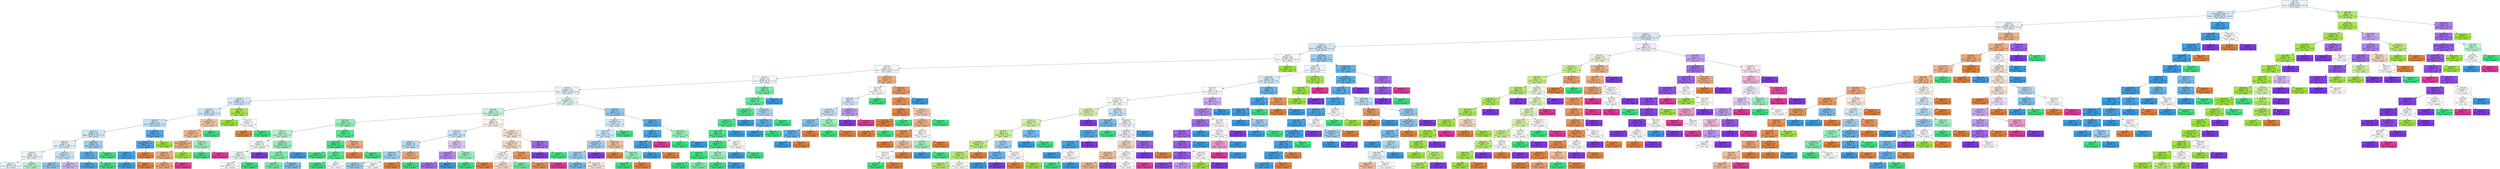 digraph Tree {
node [shape=box, style="filled", color="black"] ;
0 [label=<node &#35;0<br/>cumin &le; 0.5<br/>samples = 2363<br/>value = [412, 568, 290, 769, 259, 65]<br/>class = korean>, fillcolor="#399de51d"] ;
1 [label=<node &#35;1<br/>roasted_sesame_seed &le; 0.5<br/>samples = 1921<br/>value = [408, 222, 284, 766, 180, 61]<br/>class = korean>, fillcolor="#399de53c"] ;
0 -> 1 [labeldistance=2.5, labelangle=45, headlabel="True"] ;
2 [label=<node &#35;2<br/>starch &le; 0.5<br/>samples = 1686<br/>value = [403, 222, 280, 542, 178, 61]<br/>class = korean>, fillcolor="#399de51c"] ;
1 -> 2 ;
3 [label=<node &#35;3<br/>cilantro &le; 0.5<br/>samples = 1463<br/>value = [252, 220, 265, 502, 167, 57]<br/>class = korean>, fillcolor="#399de532"] ;
2 -> 3 ;
4 [label=<node &#35;4<br/>cayenne &le; 0.5<br/>samples = 1276<br/>value = [215, 169, 257, 501, 103, 31]<br/>class = korean>, fillcolor="#399de53d"] ;
3 -> 4 ;
5 [label=<node &#35;5<br/>cardamom &le; 0.5<br/>samples = 886<br/>value = [183, 116, 238, 273, 53, 23]<br/>class = korean>, fillcolor="#399de50e"] ;
4 -> 5 ;
6 [label=<node &#35;6<br/>pork &le; 0.5<br/>samples = 855<br/>value = [183, 85, 238, 273, 53, 23]<br/>class = korean>, fillcolor="#399de50e"] ;
5 -> 6 ;
7 [label=<node &#35;7<br/>seaweed &le; 0.5<br/>samples = 784<br/>value = [135, 85, 226, 265, 51, 22]<br/>class = korean>, fillcolor="#399de512"] ;
6 -> 7 ;
8 [label=<node &#35;8<br/>soy_sauce &le; 0.5<br/>samples = 718<br/>value = [135, 85, 176, 249, 51, 22]<br/>class = korean>, fillcolor="#399de522"] ;
7 -> 8 ;
9 [label=<node &#35;9<br/>yogurt &le; 0.5<br/>samples = 437<br/>value = [75, 85, 64, 163, 35, 15]<br/>class = korean>, fillcolor="#399de539"] ;
8 -> 9 ;
10 [label=<node &#35;10<br/>pepper &le; 0.5<br/>samples = 416<br/>value = [74, 66, 63, 163, 35, 15]<br/>class = korean>, fillcolor="#399de542"] ;
9 -> 10 ;
11 [label=<node &#35;11<br/>nut &le; 0.5<br/>samples = 384<br/>value = [56, 65, 56, 163, 31, 13]<br/>class = korean>, fillcolor="#399de54e"] ;
10 -> 11 ;
12 [label=<node &#35;12<br/>soybean &le; 0.5<br/>samples = 350<br/>value = [53, 64, 56, 133, 31, 13]<br/>class = korean>, fillcolor="#399de53e"] ;
11 -> 12 ;
13 [label=<node &#35;13<br/>fish &le; 0.5<br/>samples = 306<br/>value = [53, 64, 42, 104, 31, 12]<br/>class = korean>, fillcolor="#399de52a"] ;
12 -> 13 ;
14 [label=<node &#35;14<br/>vinegar &le; 0.5<br/>samples = 262<br/>value = [51, 63, 41, 83, 19, 5]<br/>class = korean>, fillcolor="#399de51a"] ;
13 -> 14 ;
15 [label=<node &#35;15<br/>samples = 226<br/>value = [47, 59, 23, 76, 16, 5]<br/>class = korean>, fillcolor="#399de51a"] ;
14 -> 15 ;
16 [label=<node &#35;16<br/>samples = 36<br/>value = [4, 4, 18, 7, 3, 0]<br/>class = japanese>, fillcolor="#39e58161"] ;
14 -> 16 ;
17 [label=<node &#35;17<br/>lime_juice &le; 0.5<br/>samples = 44<br/>value = [2, 1, 1, 21, 12, 7]<br/>class = korean>, fillcolor="#399de548"] ;
13 -> 17 ;
18 [label=<node &#35;18<br/>samples = 32<br/>value = [2, 1, 0, 21, 5, 3]<br/>class = korean>, fillcolor="#399de597"] ;
17 -> 18 ;
19 [label=<node &#35;19<br/>samples = 12<br/>value = [0, 0, 1, 0, 7, 4]<br/>class = thai>, fillcolor="#8139e560"] ;
17 -> 19 ;
20 [label=<node &#35;20<br/>barley &le; 0.5<br/>samples = 44<br/>value = [0, 0, 14, 29, 0, 1]<br/>class = korean>, fillcolor="#399de57f"] ;
12 -> 20 ;
21 [label=<node &#35;21<br/>enokidake &le; 0.5<br/>samples = 35<br/>value = [0, 0, 5, 29, 0, 1]<br/>class = korean>, fillcolor="#399de5cc"] ;
20 -> 21 ;
22 [label=<node &#35;22<br/>samples = 32<br/>value = [0, 0, 2, 29, 0, 1]<br/>class = korean>, fillcolor="#399de5e6"] ;
21 -> 22 ;
23 [label=<node &#35;23<br/>samples = 3<br/>value = [0, 0, 3, 0, 0, 0]<br/>class = japanese>, fillcolor="#39e581ff"] ;
21 -> 23 ;
24 [label=<node &#35;24<br/>samples = 9<br/>value = [0, 0, 9, 0, 0, 0]<br/>class = japanese>, fillcolor="#39e581ff"] ;
20 -> 24 ;
25 [label=<node &#35;25<br/>cashew &le; 0.5<br/>samples = 34<br/>value = [3, 1, 0, 30, 0, 0]<br/>class = korean>, fillcolor="#399de5de"] ;
11 -> 25 ;
26 [label=<node &#35;26<br/>chicken_broth &le; 0.5<br/>samples = 33<br/>value = [3, 0, 0, 30, 0, 0]<br/>class = korean>, fillcolor="#399de5e6"] ;
25 -> 26 ;
27 [label=<node &#35;27<br/>shellfish &le; 0.5<br/>samples = 32<br/>value = [2, 0, 0, 30, 0, 0]<br/>class = korean>, fillcolor="#399de5ee"] ;
26 -> 27 ;
28 [label=<node &#35;28<br/>samples = 31<br/>value = [1, 0, 0, 30, 0, 0]<br/>class = korean>, fillcolor="#399de5f6"] ;
27 -> 28 ;
29 [label=<node &#35;29<br/>samples = 1<br/>value = [1, 0, 0, 0, 0, 0]<br/>class = chinese>, fillcolor="#e58139ff"] ;
27 -> 29 ;
30 [label=<node &#35;30<br/>samples = 1<br/>value = [1, 0, 0, 0, 0, 0]<br/>class = chinese>, fillcolor="#e58139ff"] ;
26 -> 30 ;
31 [label=<node &#35;31<br/>samples = 1<br/>value = [0, 1, 0, 0, 0, 0]<br/>class = indian>, fillcolor="#9de539ff"] ;
25 -> 31 ;
32 [label=<node &#35;32<br/>mandarin_peel &le; 0.5<br/>samples = 32<br/>value = [18, 1, 7, 0, 4, 2]<br/>class = chinese>, fillcolor="#e5813970"] ;
10 -> 32 ;
33 [label=<node &#35;33<br/>lemon_juice &le; 0.5<br/>samples = 29<br/>value = [18, 1, 4, 0, 4, 2]<br/>class = chinese>, fillcolor="#e581398f"] ;
32 -> 33 ;
34 [label=<node &#35;34<br/>green_bell_pepper &le; 0.5<br/>samples = 26<br/>value = [18, 1, 2, 0, 4, 1]<br/>class = chinese>, fillcolor="#e58139a2"] ;
33 -> 34 ;
35 [label=<node &#35;35<br/>lettuce &le; 0.5<br/>samples = 25<br/>value = [18, 0, 2, 0, 4, 1]<br/>class = chinese>, fillcolor="#e58139aa"] ;
34 -> 35 ;
36 [label=<node &#35;36<br/>samples = 24<br/>value = [18, 0, 2, 0, 4, 0]<br/>class = chinese>, fillcolor="#e58139b2"] ;
35 -> 36 ;
37 [label=<node &#35;37<br/>samples = 1<br/>value = [0, 0, 0, 0, 0, 1]<br/>class = vietnamese>, fillcolor="#e5399dff"] ;
35 -> 37 ;
38 [label=<node &#35;38<br/>samples = 1<br/>value = [0, 1, 0, 0, 0, 0]<br/>class = indian>, fillcolor="#9de539ff"] ;
34 -> 38 ;
39 [label=<node &#35;39<br/>chicken &le; 0.5<br/>samples = 3<br/>value = [0, 0, 2, 0, 0, 1]<br/>class = japanese>, fillcolor="#39e5817f"] ;
33 -> 39 ;
40 [label=<node &#35;40<br/>samples = 2<br/>value = [0, 0, 2, 0, 0, 0]<br/>class = japanese>, fillcolor="#39e581ff"] ;
39 -> 40 ;
41 [label=<node &#35;41<br/>samples = 1<br/>value = [0, 0, 0, 0, 0, 1]<br/>class = vietnamese>, fillcolor="#e5399dff"] ;
39 -> 41 ;
42 [label=<node &#35;42<br/>samples = 3<br/>value = [0, 0, 3, 0, 0, 0]<br/>class = japanese>, fillcolor="#39e581ff"] ;
32 -> 42 ;
43 [label=<node &#35;43<br/>egg &le; 0.5<br/>samples = 21<br/>value = [1, 19, 1, 0, 0, 0]<br/>class = indian>, fillcolor="#9de539e6"] ;
9 -> 43 ;
44 [label=<node &#35;44<br/>samples = 19<br/>value = [0, 19, 0, 0, 0, 0]<br/>class = indian>, fillcolor="#9de539ff"] ;
43 -> 44 ;
45 [label=<node &#35;45<br/>green_tea &le; 0.5<br/>samples = 2<br/>value = [1, 0, 1, 0, 0, 0]<br/>class = chinese>, fillcolor="#e5813900"] ;
43 -> 45 ;
46 [label=<node &#35;46<br/>samples = 1<br/>value = [1, 0, 0, 0, 0, 0]<br/>class = chinese>, fillcolor="#e58139ff"] ;
45 -> 46 ;
47 [label=<node &#35;47<br/>samples = 1<br/>value = [0, 0, 1, 0, 0, 0]<br/>class = japanese>, fillcolor="#39e581ff"] ;
45 -> 47 ;
48 [label=<node &#35;48<br/>black_pepper &le; 0.5<br/>samples = 281<br/>value = [60, 0, 112, 86, 16, 7]<br/>class = japanese>, fillcolor="#39e58122"] ;
8 -> 48 ;
49 [label=<node &#35;49<br/>garlic &le; 0.5<br/>samples = 218<br/>value = [49, 0, 102, 46, 15, 6]<br/>class = japanese>, fillcolor="#39e58150"] ;
48 -> 49 ;
50 [label=<node &#35;50<br/>wine &le; 0.5<br/>samples = 133<br/>value = [22, 0, 84, 25, 2, 0]<br/>class = japanese>, fillcolor="#39e5818b"] ;
49 -> 50 ;
51 [label=<node &#35;51<br/>sake &le; 0.5<br/>samples = 98<br/>value = [18, 0, 53, 25, 2, 0]<br/>class = japanese>, fillcolor="#39e58162"] ;
50 -> 51 ;
52 [label=<node &#35;52<br/>coconut &le; 0.5<br/>samples = 50<br/>value = [17, 0, 20, 11, 2, 0]<br/>class = japanese>, fillcolor="#39e58117"] ;
51 -> 52 ;
53 [label=<node &#35;53<br/>barley &le; 0.5<br/>samples = 48<br/>value = [17, 0, 20, 11, 0, 0]<br/>class = japanese>, fillcolor="#39e58119"] ;
52 -> 53 ;
54 [label=<node &#35;54<br/>samples = 44<br/>value = [17, 0, 16, 11, 0, 0]<br/>class = chinese>, fillcolor="#e5813909"] ;
53 -> 54 ;
55 [label=<node &#35;55<br/>samples = 4<br/>value = [0, 0, 4, 0, 0, 0]<br/>class = japanese>, fillcolor="#39e581ff"] ;
53 -> 55 ;
56 [label=<node &#35;56<br/>samples = 2<br/>value = [0, 0, 0, 0, 2, 0]<br/>class = thai>, fillcolor="#8139e5ff"] ;
52 -> 56 ;
57 [label=<node &#35;57<br/>mustard &le; 0.5<br/>samples = 48<br/>value = [1, 0, 33, 14, 0, 0]<br/>class = japanese>, fillcolor="#39e5818f"] ;
51 -> 57 ;
58 [label=<node &#35;58<br/>clam &le; 0.5<br/>samples = 46<br/>value = [1, 0, 33, 12, 0, 0]<br/>class = japanese>, fillcolor="#39e5819e"] ;
57 -> 58 ;
59 [label=<node &#35;59<br/>samples = 42<br/>value = [1, 0, 32, 9, 0, 0]<br/>class = japanese>, fillcolor="#39e581b2"] ;
58 -> 59 ;
60 [label=<node &#35;60<br/>samples = 4<br/>value = [0, 0, 1, 3, 0, 0]<br/>class = korean>, fillcolor="#399de5aa"] ;
58 -> 60 ;
61 [label=<node &#35;61<br/>samples = 2<br/>value = [0, 0, 0, 2, 0, 0]<br/>class = korean>, fillcolor="#399de5ff"] ;
57 -> 61 ;
62 [label=<node &#35;62<br/>pepper &le; 0.5<br/>samples = 35<br/>value = [4, 0, 31, 0, 0, 0]<br/>class = japanese>, fillcolor="#39e581de"] ;
50 -> 62 ;
63 [label=<node &#35;63<br/>ginger &le; 0.5<br/>samples = 31<br/>value = [1, 0, 30, 0, 0, 0]<br/>class = japanese>, fillcolor="#39e581f6"] ;
62 -> 63 ;
64 [label=<node &#35;64<br/>samples = 23<br/>value = [0, 0, 23, 0, 0, 0]<br/>class = japanese>, fillcolor="#39e581ff"] ;
63 -> 64 ;
65 [label=<node &#35;65<br/>fish &le; 0.5<br/>samples = 8<br/>value = [1, 0, 7, 0, 0, 0]<br/>class = japanese>, fillcolor="#39e581db"] ;
63 -> 65 ;
66 [label=<node &#35;66<br/>samples = 6<br/>value = [0, 0, 6, 0, 0, 0]<br/>class = japanese>, fillcolor="#39e581ff"] ;
65 -> 66 ;
67 [label=<node &#35;67<br/>samples = 2<br/>value = [1, 0, 1, 0, 0, 0]<br/>class = chinese>, fillcolor="#e5813900"] ;
65 -> 67 ;
68 [label=<node &#35;68<br/>chive &le; 0.5<br/>samples = 4<br/>value = [3, 0, 1, 0, 0, 0]<br/>class = chinese>, fillcolor="#e58139aa"] ;
62 -> 68 ;
69 [label=<node &#35;69<br/>samples = 3<br/>value = [3, 0, 0, 0, 0, 0]<br/>class = chinese>, fillcolor="#e58139ff"] ;
68 -> 69 ;
70 [label=<node &#35;70<br/>samples = 1<br/>value = [0, 0, 1, 0, 0, 0]<br/>class = japanese>, fillcolor="#39e581ff"] ;
68 -> 70 ;
71 [label=<node &#35;71<br/>ginger &le; 0.5<br/>samples = 85<br/>value = [27, 0, 18, 21, 13, 6]<br/>class = chinese>, fillcolor="#e5813918"] ;
49 -> 71 ;
72 [label=<node &#35;72<br/>rice &le; 0.5<br/>samples = 43<br/>value = [9, 0, 7, 18, 5, 4]<br/>class = korean>, fillcolor="#399de544"] ;
71 -> 72 ;
73 [label=<node &#35;73<br/>cabbage &le; 0.5<br/>samples = 34<br/>value = [8, 0, 5, 17, 1, 3]<br/>class = korean>, fillcolor="#399de558"] ;
72 -> 73 ;
74 [label=<node &#35;74<br/>honey &le; 0.5<br/>samples = 30<br/>value = [5, 0, 4, 17, 1, 3]<br/>class = korean>, fillcolor="#399de57a"] ;
73 -> 74 ;
75 [label=<node &#35;75<br/>samples = 28<br/>value = [5, 0, 3, 17, 0, 3]<br/>class = korean>, fillcolor="#399de585"] ;
74 -> 75 ;
76 [label=<node &#35;76<br/>samples = 2<br/>value = [0, 0, 1, 0, 1, 0]<br/>class = japanese>, fillcolor="#39e58100"] ;
74 -> 76 ;
77 [label=<node &#35;77<br/>sesame_oil &le; 0.5<br/>samples = 4<br/>value = [3, 0, 1, 0, 0, 0]<br/>class = chinese>, fillcolor="#e58139aa"] ;
73 -> 77 ;
78 [label=<node &#35;78<br/>samples = 3<br/>value = [3, 0, 0, 0, 0, 0]<br/>class = chinese>, fillcolor="#e58139ff"] ;
77 -> 78 ;
79 [label=<node &#35;79<br/>samples = 1<br/>value = [0, 0, 1, 0, 0, 0]<br/>class = japanese>, fillcolor="#39e581ff"] ;
77 -> 79 ;
80 [label=<node &#35;80<br/>pepper &le; 0.5<br/>samples = 9<br/>value = [1, 0, 2, 1, 4, 1]<br/>class = thai>, fillcolor="#8139e549"] ;
72 -> 80 ;
81 [label=<node &#35;81<br/>onion &le; 0.5<br/>samples = 6<br/>value = [0, 0, 0, 1, 4, 1]<br/>class = thai>, fillcolor="#8139e599"] ;
80 -> 81 ;
82 [label=<node &#35;82<br/>samples = 5<br/>value = [0, 0, 0, 0, 4, 1]<br/>class = thai>, fillcolor="#8139e5bf"] ;
81 -> 82 ;
83 [label=<node &#35;83<br/>samples = 1<br/>value = [0, 0, 0, 1, 0, 0]<br/>class = korean>, fillcolor="#399de5ff"] ;
81 -> 83 ;
84 [label=<node &#35;84<br/>pineapple &le; 0.5<br/>samples = 3<br/>value = [1, 0, 2, 0, 0, 0]<br/>class = japanese>, fillcolor="#39e5817f"] ;
80 -> 84 ;
85 [label=<node &#35;85<br/>samples = 2<br/>value = [0, 0, 2, 0, 0, 0]<br/>class = japanese>, fillcolor="#39e581ff"] ;
84 -> 85 ;
86 [label=<node &#35;86<br/>samples = 1<br/>value = [1, 0, 0, 0, 0, 0]<br/>class = chinese>, fillcolor="#e58139ff"] ;
84 -> 86 ;
87 [label=<node &#35;87<br/>peanut_butter &le; 0.5<br/>samples = 42<br/>value = [18, 0, 11, 3, 8, 2]<br/>class = chinese>, fillcolor="#e581393a"] ;
71 -> 87 ;
88 [label=<node &#35;88<br/>sesame_oil &le; 0.5<br/>samples = 37<br/>value = [18, 0, 10, 3, 4, 2]<br/>class = chinese>, fillcolor="#e581394c"] ;
87 -> 88 ;
89 [label=<node &#35;89<br/>vegetable_oil &le; 0.5<br/>samples = 26<br/>value = [9, 0, 9, 3, 4, 1]<br/>class = chinese>, fillcolor="#e5813900"] ;
88 -> 89 ;
90 [label=<node &#35;90<br/>samples = 21<br/>value = [9, 0, 5, 3, 4, 0]<br/>class = chinese>, fillcolor="#e5813940"] ;
89 -> 90 ;
91 [label=<node &#35;91<br/>samples = 5<br/>value = [0, 0, 4, 0, 0, 1]<br/>class = japanese>, fillcolor="#39e581bf"] ;
89 -> 91 ;
92 [label=<node &#35;92<br/>lime &le; 0.5<br/>samples = 11<br/>value = [9, 0, 1, 0, 0, 1]<br/>class = chinese>, fillcolor="#e58139cc"] ;
88 -> 92 ;
93 [label=<node &#35;93<br/>samples = 10<br/>value = [9, 0, 1, 0, 0, 0]<br/>class = chinese>, fillcolor="#e58139e3"] ;
92 -> 93 ;
94 [label=<node &#35;94<br/>samples = 1<br/>value = [0, 0, 0, 0, 0, 1]<br/>class = vietnamese>, fillcolor="#e5399dff"] ;
92 -> 94 ;
95 [label=<node &#35;95<br/>sake &le; 0.5<br/>samples = 5<br/>value = [0, 0, 1, 0, 4, 0]<br/>class = thai>, fillcolor="#8139e5bf"] ;
87 -> 95 ;
96 [label=<node &#35;96<br/>samples = 4<br/>value = [0, 0, 0, 0, 4, 0]<br/>class = thai>, fillcolor="#8139e5ff"] ;
95 -> 96 ;
97 [label=<node &#35;97<br/>samples = 1<br/>value = [0, 0, 1, 0, 0, 0]<br/>class = japanese>, fillcolor="#39e581ff"] ;
95 -> 97 ;
98 [label=<node &#35;98<br/>beef &le; 0.5<br/>samples = 63<br/>value = [11, 0, 10, 40, 1, 1]<br/>class = korean>, fillcolor="#399de58e"] ;
48 -> 98 ;
99 [label=<node &#35;99<br/>katsuobushi &le; 0.5<br/>samples = 34<br/>value = [10, 0, 8, 15, 1, 0]<br/>class = korean>, fillcolor="#399de535"] ;
98 -> 99 ;
100 [label=<node &#35;100<br/>wine &le; 0.5<br/>samples = 31<br/>value = [10, 0, 5, 15, 1, 0]<br/>class = korean>, fillcolor="#399de53d"] ;
99 -> 100 ;
101 [label=<node &#35;101<br/>lime_juice &le; 0.5<br/>samples = 25<br/>value = [6, 0, 3, 15, 1, 0]<br/>class = korean>, fillcolor="#399de579"] ;
100 -> 101 ;
102 [label=<node &#35;102<br/>ginger &le; 0.5<br/>samples = 24<br/>value = [6, 0, 3, 15, 0, 0]<br/>class = korean>, fillcolor="#399de580"] ;
101 -> 102 ;
103 [label=<node &#35;103<br/>samples = 16<br/>value = [2, 0, 2, 12, 0, 0]<br/>class = korean>, fillcolor="#399de5b6"] ;
102 -> 103 ;
104 [label=<node &#35;104<br/>samples = 8<br/>value = [4, 0, 1, 3, 0, 0]<br/>class = chinese>, fillcolor="#e5813933"] ;
102 -> 104 ;
105 [label=<node &#35;105<br/>samples = 1<br/>value = [0, 0, 0, 0, 1, 0]<br/>class = thai>, fillcolor="#8139e5ff"] ;
101 -> 105 ;
106 [label=<node &#35;106<br/>garlic &le; 0.5<br/>samples = 6<br/>value = [4, 0, 2, 0, 0, 0]<br/>class = chinese>, fillcolor="#e581397f"] ;
100 -> 106 ;
107 [label=<node &#35;107<br/>samples = 3<br/>value = [3, 0, 0, 0, 0, 0]<br/>class = chinese>, fillcolor="#e58139ff"] ;
106 -> 107 ;
108 [label=<node &#35;108<br/>chicken &le; 0.5<br/>samples = 3<br/>value = [1, 0, 2, 0, 0, 0]<br/>class = japanese>, fillcolor="#39e5817f"] ;
106 -> 108 ;
109 [label=<node &#35;109<br/>samples = 2<br/>value = [0, 0, 2, 0, 0, 0]<br/>class = japanese>, fillcolor="#39e581ff"] ;
108 -> 109 ;
110 [label=<node &#35;110<br/>samples = 1<br/>value = [1, 0, 0, 0, 0, 0]<br/>class = chinese>, fillcolor="#e58139ff"] ;
108 -> 110 ;
111 [label=<node &#35;111<br/>samples = 3<br/>value = [0, 0, 3, 0, 0, 0]<br/>class = japanese>, fillcolor="#39e581ff"] ;
99 -> 111 ;
112 [label=<node &#35;112<br/>soybean &le; 0.5<br/>samples = 29<br/>value = [1, 0, 2, 25, 0, 1]<br/>class = korean>, fillcolor="#399de5d9"] ;
98 -> 112 ;
113 [label=<node &#35;113<br/>lime &le; 0.5<br/>samples = 26<br/>value = [1, 0, 0, 24, 0, 1]<br/>class = korean>, fillcolor="#399de5eb"] ;
112 -> 113 ;
114 [label=<node &#35;114<br/>leek &le; 0.5<br/>samples = 25<br/>value = [1, 0, 0, 24, 0, 0]<br/>class = korean>, fillcolor="#399de5f4"] ;
113 -> 114 ;
115 [label=<node &#35;115<br/>samples = 24<br/>value = [0, 0, 0, 24, 0, 0]<br/>class = korean>, fillcolor="#399de5ff"] ;
114 -> 115 ;
116 [label=<node &#35;116<br/>samples = 1<br/>value = [1, 0, 0, 0, 0, 0]<br/>class = chinese>, fillcolor="#e58139ff"] ;
114 -> 116 ;
117 [label=<node &#35;117<br/>samples = 1<br/>value = [0, 0, 0, 0, 0, 1]<br/>class = vietnamese>, fillcolor="#e5399dff"] ;
113 -> 117 ;
118 [label=<node &#35;118<br/>sesame_oil &le; 0.5<br/>samples = 3<br/>value = [0, 0, 2, 1, 0, 0]<br/>class = japanese>, fillcolor="#39e5817f"] ;
112 -> 118 ;
119 [label=<node &#35;119<br/>samples = 2<br/>value = [0, 0, 2, 0, 0, 0]<br/>class = japanese>, fillcolor="#39e581ff"] ;
118 -> 119 ;
120 [label=<node &#35;120<br/>samples = 1<br/>value = [0, 0, 0, 1, 0, 0]<br/>class = korean>, fillcolor="#399de5ff"] ;
118 -> 120 ;
121 [label=<node &#35;121<br/>beef &le; 0.5<br/>samples = 66<br/>value = [0, 0, 50, 16, 0, 0]<br/>class = japanese>, fillcolor="#39e581ad"] ;
7 -> 121 ;
122 [label=<node &#35;122<br/>sesame_oil &le; 0.5<br/>samples = 61<br/>value = [0, 0, 50, 11, 0, 0]<br/>class = japanese>, fillcolor="#39e581c7"] ;
121 -> 122 ;
123 [label=<node &#35;123<br/>black_pepper &le; 0.5<br/>samples = 53<br/>value = [0, 0, 47, 6, 0, 0]<br/>class = japanese>, fillcolor="#39e581de"] ;
122 -> 123 ;
124 [label=<node &#35;124<br/>black_bean &le; 0.5<br/>samples = 52<br/>value = [0, 0, 47, 5, 0, 0]<br/>class = japanese>, fillcolor="#39e581e4"] ;
123 -> 124 ;
125 [label=<node &#35;125<br/>wheat &le; 0.5<br/>samples = 51<br/>value = [0, 0, 47, 4, 0, 0]<br/>class = japanese>, fillcolor="#39e581e9"] ;
124 -> 125 ;
126 [label=<node &#35;126<br/>vegetable &le; 0.5<br/>samples = 47<br/>value = [0, 0, 45, 2, 0, 0]<br/>class = japanese>, fillcolor="#39e581f4"] ;
125 -> 126 ;
127 [label=<node &#35;127<br/>kelp &le; 0.5<br/>samples = 44<br/>value = [0, 0, 43, 1, 0, 0]<br/>class = japanese>, fillcolor="#39e581f9"] ;
126 -> 127 ;
128 [label=<node &#35;128<br/>samples = 40<br/>value = [0, 0, 40, 0, 0, 0]<br/>class = japanese>, fillcolor="#39e581ff"] ;
127 -> 128 ;
129 [label=<node &#35;129<br/>samples = 4<br/>value = [0, 0, 3, 1, 0, 0]<br/>class = japanese>, fillcolor="#39e581aa"] ;
127 -> 129 ;
130 [label=<node &#35;130<br/>tuna &le; 0.5<br/>samples = 3<br/>value = [0, 0, 2, 1, 0, 0]<br/>class = japanese>, fillcolor="#39e5817f"] ;
126 -> 130 ;
131 [label=<node &#35;131<br/>samples = 2<br/>value = [0, 0, 2, 0, 0, 0]<br/>class = japanese>, fillcolor="#39e581ff"] ;
130 -> 131 ;
132 [label=<node &#35;132<br/>samples = 1<br/>value = [0, 0, 0, 1, 0, 0]<br/>class = korean>, fillcolor="#399de5ff"] ;
130 -> 132 ;
133 [label=<node &#35;133<br/>shrimp &le; 0.5<br/>samples = 4<br/>value = [0, 0, 2, 2, 0, 0]<br/>class = japanese>, fillcolor="#39e58100"] ;
125 -> 133 ;
134 [label=<node &#35;134<br/>samples = 2<br/>value = [0, 0, 0, 2, 0, 0]<br/>class = korean>, fillcolor="#399de5ff"] ;
133 -> 134 ;
135 [label=<node &#35;135<br/>samples = 2<br/>value = [0, 0, 2, 0, 0, 0]<br/>class = japanese>, fillcolor="#39e581ff"] ;
133 -> 135 ;
136 [label=<node &#35;136<br/>samples = 1<br/>value = [0, 0, 0, 1, 0, 0]<br/>class = korean>, fillcolor="#399de5ff"] ;
124 -> 136 ;
137 [label=<node &#35;137<br/>samples = 1<br/>value = [0, 0, 0, 1, 0, 0]<br/>class = korean>, fillcolor="#399de5ff"] ;
123 -> 137 ;
138 [label=<node &#35;138<br/>katsuobushi &le; 0.5<br/>samples = 8<br/>value = [0, 0, 3, 5, 0, 0]<br/>class = korean>, fillcolor="#399de566"] ;
122 -> 138 ;
139 [label=<node &#35;139<br/>lettuce &le; 0.5<br/>samples = 6<br/>value = [0, 0, 1, 5, 0, 0]<br/>class = korean>, fillcolor="#399de5cc"] ;
138 -> 139 ;
140 [label=<node &#35;140<br/>samples = 5<br/>value = [0, 0, 0, 5, 0, 0]<br/>class = korean>, fillcolor="#399de5ff"] ;
139 -> 140 ;
141 [label=<node &#35;141<br/>samples = 1<br/>value = [0, 0, 1, 0, 0, 0]<br/>class = japanese>, fillcolor="#39e581ff"] ;
139 -> 141 ;
142 [label=<node &#35;142<br/>samples = 2<br/>value = [0, 0, 2, 0, 0, 0]<br/>class = japanese>, fillcolor="#39e581ff"] ;
138 -> 142 ;
143 [label=<node &#35;143<br/>samples = 5<br/>value = [0, 0, 0, 5, 0, 0]<br/>class = korean>, fillcolor="#399de5ff"] ;
121 -> 143 ;
144 [label=<node &#35;144<br/>soy_sauce &le; 0.5<br/>samples = 71<br/>value = [48, 0, 12, 8, 2, 1]<br/>class = chinese>, fillcolor="#e581399c"] ;
6 -> 144 ;
145 [label=<node &#35;145<br/>milk &le; 0.5<br/>samples = 16<br/>value = [3, 0, 5, 5, 2, 1]<br/>class = japanese>, fillcolor="#39e58100"] ;
144 -> 145 ;
146 [label=<node &#35;146<br/>fish &le; 0.5<br/>samples = 13<br/>value = [3, 0, 2, 5, 2, 1]<br/>class = korean>, fillcolor="#399de533"] ;
145 -> 146 ;
147 [label=<node &#35;147<br/>sesame_oil &le; 0.5<br/>samples = 10<br/>value = [3, 0, 2, 5, 0, 0]<br/>class = korean>, fillcolor="#399de549"] ;
146 -> 147 ;
148 [label=<node &#35;148<br/>nutmeg &le; 0.5<br/>samples = 7<br/>value = [2, 0, 0, 5, 0, 0]<br/>class = korean>, fillcolor="#399de599"] ;
147 -> 148 ;
149 [label=<node &#35;149<br/>shiitake &le; 0.5<br/>samples = 6<br/>value = [1, 0, 0, 5, 0, 0]<br/>class = korean>, fillcolor="#399de5cc"] ;
148 -> 149 ;
150 [label=<node &#35;150<br/>samples = 5<br/>value = [0, 0, 0, 5, 0, 0]<br/>class = korean>, fillcolor="#399de5ff"] ;
149 -> 150 ;
151 [label=<node &#35;151<br/>samples = 1<br/>value = [1, 0, 0, 0, 0, 0]<br/>class = chinese>, fillcolor="#e58139ff"] ;
149 -> 151 ;
152 [label=<node &#35;152<br/>samples = 1<br/>value = [1, 0, 0, 0, 0, 0]<br/>class = chinese>, fillcolor="#e58139ff"] ;
148 -> 152 ;
153 [label=<node &#35;153<br/>nira &le; 0.5<br/>samples = 3<br/>value = [1, 0, 2, 0, 0, 0]<br/>class = japanese>, fillcolor="#39e5817f"] ;
147 -> 153 ;
154 [label=<node &#35;154<br/>samples = 2<br/>value = [0, 0, 2, 0, 0, 0]<br/>class = japanese>, fillcolor="#39e581ff"] ;
153 -> 154 ;
155 [label=<node &#35;155<br/>samples = 1<br/>value = [1, 0, 0, 0, 0, 0]<br/>class = chinese>, fillcolor="#e58139ff"] ;
153 -> 155 ;
156 [label=<node &#35;156<br/>vegetable_oil &le; 0.5<br/>samples = 3<br/>value = [0, 0, 0, 0, 2, 1]<br/>class = thai>, fillcolor="#8139e57f"] ;
146 -> 156 ;
157 [label=<node &#35;157<br/>samples = 2<br/>value = [0, 0, 0, 0, 2, 0]<br/>class = thai>, fillcolor="#8139e5ff"] ;
156 -> 157 ;
158 [label=<node &#35;158<br/>samples = 1<br/>value = [0, 0, 0, 0, 0, 1]<br/>class = vietnamese>, fillcolor="#e5399dff"] ;
156 -> 158 ;
159 [label=<node &#35;159<br/>samples = 3<br/>value = [0, 0, 3, 0, 0, 0]<br/>class = japanese>, fillcolor="#39e581ff"] ;
145 -> 159 ;
160 [label=<node &#35;160<br/>yeast &le; 0.5<br/>samples = 55<br/>value = [45, 0, 7, 3, 0, 0]<br/>class = chinese>, fillcolor="#e58139ca"] ;
144 -> 160 ;
161 [label=<node &#35;161<br/>vegetable_oil &le; 0.5<br/>samples = 53<br/>value = [45, 0, 7, 1, 0, 0]<br/>class = chinese>, fillcolor="#e58139d3"] ;
160 -> 161 ;
162 [label=<node &#35;162<br/>radish &le; 0.5<br/>samples = 38<br/>value = [36, 0, 2, 0, 0, 0]<br/>class = chinese>, fillcolor="#e58139f1"] ;
161 -> 162 ;
163 [label=<node &#35;163<br/>green_bell_pepper &le; 0.5<br/>samples = 37<br/>value = [36, 0, 1, 0, 0, 0]<br/>class = chinese>, fillcolor="#e58139f8"] ;
162 -> 163 ;
164 [label=<node &#35;164<br/>samples = 36<br/>value = [36, 0, 0, 0, 0, 0]<br/>class = chinese>, fillcolor="#e58139ff"] ;
163 -> 164 ;
165 [label=<node &#35;165<br/>samples = 1<br/>value = [0, 0, 1, 0, 0, 0]<br/>class = japanese>, fillcolor="#39e581ff"] ;
163 -> 165 ;
166 [label=<node &#35;166<br/>samples = 1<br/>value = [0, 0, 1, 0, 0, 0]<br/>class = japanese>, fillcolor="#39e581ff"] ;
162 -> 166 ;
167 [label=<node &#35;167<br/>cane_molasses &le; 0.5<br/>samples = 15<br/>value = [9, 0, 5, 1, 0, 0]<br/>class = chinese>, fillcolor="#e5813966"] ;
161 -> 167 ;
168 [label=<node &#35;168<br/>sesame_oil &le; 0.5<br/>samples = 13<br/>value = [9, 0, 3, 1, 0, 0]<br/>class = chinese>, fillcolor="#e5813999"] ;
167 -> 168 ;
169 [label=<node &#35;169<br/>sake &le; 0.5<br/>samples = 8<br/>value = [7, 0, 1, 0, 0, 0]<br/>class = chinese>, fillcolor="#e58139db"] ;
168 -> 169 ;
170 [label=<node &#35;170<br/>samples = 5<br/>value = [5, 0, 0, 0, 0, 0]<br/>class = chinese>, fillcolor="#e58139ff"] ;
169 -> 170 ;
171 [label=<node &#35;171<br/>mustard &le; 0.5<br/>samples = 3<br/>value = [2, 0, 1, 0, 0, 0]<br/>class = chinese>, fillcolor="#e581397f"] ;
169 -> 171 ;
172 [label=<node &#35;172<br/>nira &le; 0.5<br/>samples = 2<br/>value = [1, 0, 1, 0, 0, 0]<br/>class = chinese>, fillcolor="#e5813900"] ;
171 -> 172 ;
173 [label=<node &#35;173<br/>samples = 1<br/>value = [0, 0, 1, 0, 0, 0]<br/>class = japanese>, fillcolor="#39e581ff"] ;
172 -> 173 ;
174 [label=<node &#35;174<br/>samples = 1<br/>value = [1, 0, 0, 0, 0, 0]<br/>class = chinese>, fillcolor="#e58139ff"] ;
172 -> 174 ;
175 [label=<node &#35;175<br/>samples = 1<br/>value = [1, 0, 0, 0, 0, 0]<br/>class = chinese>, fillcolor="#e58139ff"] ;
171 -> 175 ;
176 [label=<node &#35;176<br/>pepper &le; 0.5<br/>samples = 5<br/>value = [2, 0, 2, 1, 0, 0]<br/>class = chinese>, fillcolor="#e5813900"] ;
168 -> 176 ;
177 [label=<node &#35;177<br/>rice &le; 0.5<br/>samples = 3<br/>value = [0, 0, 2, 1, 0, 0]<br/>class = japanese>, fillcolor="#39e5817f"] ;
176 -> 177 ;
178 [label=<node &#35;178<br/>samples = 1<br/>value = [0, 0, 0, 1, 0, 0]<br/>class = korean>, fillcolor="#399de5ff"] ;
177 -> 178 ;
179 [label=<node &#35;179<br/>samples = 2<br/>value = [0, 0, 2, 0, 0, 0]<br/>class = japanese>, fillcolor="#39e581ff"] ;
177 -> 179 ;
180 [label=<node &#35;180<br/>samples = 2<br/>value = [2, 0, 0, 0, 0, 0]<br/>class = chinese>, fillcolor="#e58139ff"] ;
176 -> 180 ;
181 [label=<node &#35;181<br/>samples = 2<br/>value = [0, 0, 2, 0, 0, 0]<br/>class = japanese>, fillcolor="#39e581ff"] ;
167 -> 181 ;
182 [label=<node &#35;182<br/>samples = 2<br/>value = [0, 0, 0, 2, 0, 0]<br/>class = korean>, fillcolor="#399de5ff"] ;
160 -> 182 ;
183 [label=<node &#35;183<br/>samples = 31<br/>value = [0, 31, 0, 0, 0, 0]<br/>class = indian>, fillcolor="#9de539ff"] ;
5 -> 183 ;
184 [label=<node &#35;184<br/>scallion &le; 0.5<br/>samples = 390<br/>value = [32, 53, 19, 228, 50, 8]<br/>class = korean>, fillcolor="#399de584"] ;
4 -> 184 ;
185 [label=<node &#35;185<br/>turmeric &le; 0.5<br/>samples = 183<br/>value = [15, 52, 11, 62, 36, 7]<br/>class = korean>, fillcolor="#399de513"] ;
184 -> 185 ;
186 [label=<node &#35;186<br/>soybean &le; 0.5<br/>samples = 159<br/>value = [15, 30, 11, 62, 35, 6]<br/>class = korean>, fillcolor="#399de538"] ;
185 -> 186 ;
187 [label=<node &#35;187<br/>fish &le; 0.5<br/>samples = 126<br/>value = [10, 30, 9, 36, 35, 6]<br/>class = korean>, fillcolor="#399de503"] ;
186 -> 187 ;
188 [label=<node &#35;188<br/>soy_sauce &le; 0.5<br/>samples = 91<br/>value = [10, 29, 9, 27, 15, 1]<br/>class = indian>, fillcolor="#9de53908"] ;
187 -> 188 ;
189 [label=<node &#35;189<br/>lemongrass &le; 0.5<br/>samples = 55<br/>value = [4, 29, 4, 11, 7, 0]<br/>class = indian>, fillcolor="#9de53968"] ;
188 -> 189 ;
190 [label=<node &#35;190<br/>sesame_oil &le; 0.5<br/>samples = 52<br/>value = [4, 29, 4, 11, 4, 0]<br/>class = indian>, fillcolor="#9de53970"] ;
189 -> 190 ;
191 [label=<node &#35;191<br/>egg &le; 0.5<br/>samples = 48<br/>value = [4, 29, 3, 8, 4, 0]<br/>class = indian>, fillcolor="#9de53986"] ;
190 -> 191 ;
192 [label=<node &#35;192<br/>peanut_oil &le; 0.5<br/>samples = 41<br/>value = [3, 28, 3, 4, 3, 0]<br/>class = indian>, fillcolor="#9de539a5"] ;
191 -> 192 ;
193 [label=<node &#35;193<br/>cucumber &le; 0.5<br/>samples = 39<br/>value = [1, 28, 3, 4, 3, 0]<br/>class = indian>, fillcolor="#9de539af"] ;
192 -> 193 ;
194 [label=<node &#35;194<br/>samples = 37<br/>value = [0, 28, 2, 4, 3, 0]<br/>class = indian>, fillcolor="#9de539b9"] ;
193 -> 194 ;
195 [label=<node &#35;195<br/>samples = 2<br/>value = [1, 0, 1, 0, 0, 0]<br/>class = chinese>, fillcolor="#e5813900"] ;
193 -> 195 ;
196 [label=<node &#35;196<br/>samples = 2<br/>value = [2, 0, 0, 0, 0, 0]<br/>class = chinese>, fillcolor="#e58139ff"] ;
192 -> 196 ;
197 [label=<node &#35;197<br/>corn &le; 0.5<br/>samples = 7<br/>value = [1, 1, 0, 4, 1, 0]<br/>class = korean>, fillcolor="#399de57f"] ;
191 -> 197 ;
198 [label=<node &#35;198<br/>mustard &le; 0.5<br/>samples = 5<br/>value = [0, 0, 0, 4, 1, 0]<br/>class = korean>, fillcolor="#399de5bf"] ;
197 -> 198 ;
199 [label=<node &#35;199<br/>samples = 4<br/>value = [0, 0, 0, 4, 0, 0]<br/>class = korean>, fillcolor="#399de5ff"] ;
198 -> 199 ;
200 [label=<node &#35;200<br/>samples = 1<br/>value = [0, 0, 0, 0, 1, 0]<br/>class = thai>, fillcolor="#8139e5ff"] ;
198 -> 200 ;
201 [label=<node &#35;201<br/>tamarind &le; 0.5<br/>samples = 2<br/>value = [1, 1, 0, 0, 0, 0]<br/>class = chinese>, fillcolor="#e5813900"] ;
197 -> 201 ;
202 [label=<node &#35;202<br/>samples = 1<br/>value = [1, 0, 0, 0, 0, 0]<br/>class = chinese>, fillcolor="#e58139ff"] ;
201 -> 202 ;
203 [label=<node &#35;203<br/>samples = 1<br/>value = [0, 1, 0, 0, 0, 0]<br/>class = indian>, fillcolor="#9de539ff"] ;
201 -> 203 ;
204 [label=<node &#35;204<br/>basil &le; 0.5<br/>samples = 4<br/>value = [0, 0, 1, 3, 0, 0]<br/>class = korean>, fillcolor="#399de5aa"] ;
190 -> 204 ;
205 [label=<node &#35;205<br/>samples = 3<br/>value = [0, 0, 0, 3, 0, 0]<br/>class = korean>, fillcolor="#399de5ff"] ;
204 -> 205 ;
206 [label=<node &#35;206<br/>samples = 1<br/>value = [0, 0, 1, 0, 0, 0]<br/>class = japanese>, fillcolor="#39e581ff"] ;
204 -> 206 ;
207 [label=<node &#35;207<br/>samples = 3<br/>value = [0, 0, 0, 0, 3, 0]<br/>class = thai>, fillcolor="#8139e5ff"] ;
189 -> 207 ;
208 [label=<node &#35;208<br/>garlic &le; 0.5<br/>samples = 36<br/>value = [6, 0, 5, 16, 8, 1]<br/>class = korean>, fillcolor="#399de549"] ;
188 -> 208 ;
209 [label=<node &#35;209<br/>egg &le; 0.5<br/>samples = 16<br/>value = [0, 0, 3, 12, 1, 0]<br/>class = korean>, fillcolor="#399de5b1"] ;
208 -> 209 ;
210 [label=<node &#35;210<br/>peanut_butter &le; 0.5<br/>samples = 14<br/>value = [0, 0, 1, 12, 1, 0]<br/>class = korean>, fillcolor="#399de5d8"] ;
209 -> 210 ;
211 [label=<node &#35;211<br/>rice &le; 0.5<br/>samples = 13<br/>value = [0, 0, 1, 12, 0, 0]<br/>class = korean>, fillcolor="#399de5ea"] ;
210 -> 211 ;
212 [label=<node &#35;212<br/>samples = 11<br/>value = [0, 0, 0, 11, 0, 0]<br/>class = korean>, fillcolor="#399de5ff"] ;
211 -> 212 ;
213 [label=<node &#35;213<br/>beef &le; 0.5<br/>samples = 2<br/>value = [0, 0, 1, 1, 0, 0]<br/>class = japanese>, fillcolor="#39e58100"] ;
211 -> 213 ;
214 [label=<node &#35;214<br/>samples = 1<br/>value = [0, 0, 1, 0, 0, 0]<br/>class = japanese>, fillcolor="#39e581ff"] ;
213 -> 214 ;
215 [label=<node &#35;215<br/>samples = 1<br/>value = [0, 0, 0, 1, 0, 0]<br/>class = korean>, fillcolor="#399de5ff"] ;
213 -> 215 ;
216 [label=<node &#35;216<br/>samples = 1<br/>value = [0, 0, 0, 0, 1, 0]<br/>class = thai>, fillcolor="#8139e5ff"] ;
210 -> 216 ;
217 [label=<node &#35;217<br/>samples = 2<br/>value = [0, 0, 2, 0, 0, 0]<br/>class = japanese>, fillcolor="#39e581ff"] ;
209 -> 217 ;
218 [label=<node &#35;218<br/>radish &le; 0.5<br/>samples = 20<br/>value = [6, 0, 2, 4, 7, 1]<br/>class = thai>, fillcolor="#8139e512"] ;
208 -> 218 ;
219 [label=<node &#35;219<br/>rice &le; 0.5<br/>samples = 17<br/>value = [6, 0, 2, 1, 7, 1]<br/>class = thai>, fillcolor="#8139e517"] ;
218 -> 219 ;
220 [label=<node &#35;220<br/>pepper &le; 0.5<br/>samples = 11<br/>value = [5, 0, 2, 1, 2, 1]<br/>class = chinese>, fillcolor="#e5813955"] ;
219 -> 220 ;
221 [label=<node &#35;221<br/>zucchini &le; 0.5<br/>samples = 8<br/>value = [5, 0, 2, 0, 1, 0]<br/>class = chinese>, fillcolor="#e5813980"] ;
220 -> 221 ;
222 [label=<node &#35;222<br/>samples = 7<br/>value = [5, 0, 2, 0, 0, 0]<br/>class = chinese>, fillcolor="#e5813999"] ;
221 -> 222 ;
223 [label=<node &#35;223<br/>samples = 1<br/>value = [0, 0, 0, 0, 1, 0]<br/>class = thai>, fillcolor="#8139e5ff"] ;
221 -> 223 ;
224 [label=<node &#35;224<br/>grapefruit &le; 0.5<br/>samples = 3<br/>value = [0, 0, 0, 1, 1, 1]<br/>class = korean>, fillcolor="#399de500"] ;
220 -> 224 ;
225 [label=<node &#35;225<br/>samples = 2<br/>value = [0, 0, 0, 1, 1, 0]<br/>class = korean>, fillcolor="#399de500"] ;
224 -> 225 ;
226 [label=<node &#35;226<br/>samples = 1<br/>value = [0, 0, 0, 0, 0, 1]<br/>class = vietnamese>, fillcolor="#e5399dff"] ;
224 -> 226 ;
227 [label=<node &#35;227<br/>lettuce &le; 0.5<br/>samples = 6<br/>value = [1, 0, 0, 0, 5, 0]<br/>class = thai>, fillcolor="#8139e5cc"] ;
219 -> 227 ;
228 [label=<node &#35;228<br/>samples = 5<br/>value = [0, 0, 0, 0, 5, 0]<br/>class = thai>, fillcolor="#8139e5ff"] ;
227 -> 228 ;
229 [label=<node &#35;229<br/>samples = 1<br/>value = [1, 0, 0, 0, 0, 0]<br/>class = chinese>, fillcolor="#e58139ff"] ;
227 -> 229 ;
230 [label=<node &#35;230<br/>samples = 3<br/>value = [0, 0, 0, 3, 0, 0]<br/>class = korean>, fillcolor="#399de5ff"] ;
218 -> 230 ;
231 [label=<node &#35;231<br/>egg &le; 0.5<br/>samples = 35<br/>value = [0, 1, 0, 9, 20, 5]<br/>class = thai>, fillcolor="#8139e56c"] ;
187 -> 231 ;
232 [label=<node &#35;232<br/>black_pepper &le; 0.5<br/>samples = 30<br/>value = [0, 1, 0, 4, 20, 5]<br/>class = thai>, fillcolor="#8139e599"] ;
231 -> 232 ;
233 [label=<node &#35;233<br/>potato &le; 0.5<br/>samples = 25<br/>value = [0, 1, 0, 2, 19, 3]<br/>class = thai>, fillcolor="#8139e5b9"] ;
232 -> 233 ;
234 [label=<node &#35;234<br/>nira &le; 0.5<br/>samples = 24<br/>value = [0, 1, 0, 1, 19, 3]<br/>class = thai>, fillcolor="#8139e5c2"] ;
233 -> 234 ;
235 [label=<node &#35;235<br/>mango &le; 0.5<br/>samples = 23<br/>value = [0, 1, 0, 0, 19, 3]<br/>class = thai>, fillcolor="#8139e5cc"] ;
234 -> 235 ;
236 [label=<node &#35;236<br/>mint &le; 0.5<br/>samples = 21<br/>value = [0, 0, 0, 0, 18, 3]<br/>class = thai>, fillcolor="#8139e5d4"] ;
235 -> 236 ;
237 [label=<node &#35;237<br/>samples = 15<br/>value = [0, 0, 0, 0, 14, 1]<br/>class = thai>, fillcolor="#8139e5ed"] ;
236 -> 237 ;
238 [label=<node &#35;238<br/>samples = 6<br/>value = [0, 0, 0, 0, 4, 2]<br/>class = thai>, fillcolor="#8139e57f"] ;
236 -> 238 ;
239 [label=<node &#35;239<br/>lime_juice &le; 0.5<br/>samples = 2<br/>value = [0, 1, 0, 0, 1, 0]<br/>class = indian>, fillcolor="#9de53900"] ;
235 -> 239 ;
240 [label=<node &#35;240<br/>samples = 1<br/>value = [0, 1, 0, 0, 0, 0]<br/>class = indian>, fillcolor="#9de539ff"] ;
239 -> 240 ;
241 [label=<node &#35;241<br/>samples = 1<br/>value = [0, 0, 0, 0, 1, 0]<br/>class = thai>, fillcolor="#8139e5ff"] ;
239 -> 241 ;
242 [label=<node &#35;242<br/>samples = 1<br/>value = [0, 0, 0, 1, 0, 0]<br/>class = korean>, fillcolor="#399de5ff"] ;
234 -> 242 ;
243 [label=<node &#35;243<br/>samples = 1<br/>value = [0, 0, 0, 1, 0, 0]<br/>class = korean>, fillcolor="#399de5ff"] ;
233 -> 243 ;
244 [label=<node &#35;244<br/>lime &le; 0.5<br/>samples = 5<br/>value = [0, 0, 0, 2, 1, 2]<br/>class = korean>, fillcolor="#399de500"] ;
232 -> 244 ;
245 [label=<node &#35;245<br/>carrot &le; 0.5<br/>samples = 4<br/>value = [0, 0, 0, 2, 0, 2]<br/>class = korean>, fillcolor="#399de500"] ;
244 -> 245 ;
246 [label=<node &#35;246<br/>vegetable &le; 0.5<br/>samples = 3<br/>value = [0, 0, 0, 1, 0, 2]<br/>class = vietnamese>, fillcolor="#e5399d7f"] ;
245 -> 246 ;
247 [label=<node &#35;247<br/>samples = 2<br/>value = [0, 0, 0, 0, 0, 2]<br/>class = vietnamese>, fillcolor="#e5399dff"] ;
246 -> 247 ;
248 [label=<node &#35;248<br/>samples = 1<br/>value = [0, 0, 0, 1, 0, 0]<br/>class = korean>, fillcolor="#399de5ff"] ;
246 -> 248 ;
249 [label=<node &#35;249<br/>samples = 1<br/>value = [0, 0, 0, 1, 0, 0]<br/>class = korean>, fillcolor="#399de5ff"] ;
245 -> 249 ;
250 [label=<node &#35;250<br/>samples = 1<br/>value = [0, 0, 0, 0, 1, 0]<br/>class = thai>, fillcolor="#8139e5ff"] ;
244 -> 250 ;
251 [label=<node &#35;251<br/>samples = 5<br/>value = [0, 0, 0, 5, 0, 0]<br/>class = korean>, fillcolor="#399de5ff"] ;
231 -> 251 ;
252 [label=<node &#35;252<br/>pepper &le; 0.5<br/>samples = 33<br/>value = [5, 0, 2, 26, 0, 0]<br/>class = korean>, fillcolor="#399de5bf"] ;
186 -> 252 ;
253 [label=<node &#35;253<br/>wasabi &le; 0.5<br/>samples = 27<br/>value = [0, 0, 2, 25, 0, 0]<br/>class = korean>, fillcolor="#399de5eb"] ;
252 -> 253 ;
254 [label=<node &#35;254<br/>lettuce &le; 0.5<br/>samples = 26<br/>value = [0, 0, 1, 25, 0, 0]<br/>class = korean>, fillcolor="#399de5f5"] ;
253 -> 254 ;
255 [label=<node &#35;255<br/>samples = 23<br/>value = [0, 0, 0, 23, 0, 0]<br/>class = korean>, fillcolor="#399de5ff"] ;
254 -> 255 ;
256 [label=<node &#35;256<br/>carrot &le; 0.5<br/>samples = 3<br/>value = [0, 0, 1, 2, 0, 0]<br/>class = korean>, fillcolor="#399de57f"] ;
254 -> 256 ;
257 [label=<node &#35;257<br/>samples = 2<br/>value = [0, 0, 0, 2, 0, 0]<br/>class = korean>, fillcolor="#399de5ff"] ;
256 -> 257 ;
258 [label=<node &#35;258<br/>samples = 1<br/>value = [0, 0, 1, 0, 0, 0]<br/>class = japanese>, fillcolor="#39e581ff"] ;
256 -> 258 ;
259 [label=<node &#35;259<br/>samples = 1<br/>value = [0, 0, 1, 0, 0, 0]<br/>class = japanese>, fillcolor="#39e581ff"] ;
253 -> 259 ;
260 [label=<node &#35;260<br/>bean &le; 0.5<br/>samples = 6<br/>value = [5, 0, 0, 1, 0, 0]<br/>class = chinese>, fillcolor="#e58139cc"] ;
252 -> 260 ;
261 [label=<node &#35;261<br/>samples = 5<br/>value = [5, 0, 0, 0, 0, 0]<br/>class = chinese>, fillcolor="#e58139ff"] ;
260 -> 261 ;
262 [label=<node &#35;262<br/>samples = 1<br/>value = [0, 0, 0, 1, 0, 0]<br/>class = korean>, fillcolor="#399de5ff"] ;
260 -> 262 ;
263 [label=<node &#35;263<br/>soy_sauce &le; 0.5<br/>samples = 24<br/>value = [0, 22, 0, 0, 1, 1]<br/>class = indian>, fillcolor="#9de539e9"] ;
185 -> 263 ;
264 [label=<node &#35;264<br/>basil &le; 0.5<br/>samples = 23<br/>value = [0, 22, 0, 0, 1, 0]<br/>class = indian>, fillcolor="#9de539f3"] ;
263 -> 264 ;
265 [label=<node &#35;265<br/>samples = 22<br/>value = [0, 22, 0, 0, 0, 0]<br/>class = indian>, fillcolor="#9de539ff"] ;
264 -> 265 ;
266 [label=<node &#35;266<br/>samples = 1<br/>value = [0, 0, 0, 0, 1, 0]<br/>class = thai>, fillcolor="#8139e5ff"] ;
264 -> 266 ;
267 [label=<node &#35;267<br/>samples = 1<br/>value = [0, 0, 0, 0, 0, 1]<br/>class = vietnamese>, fillcolor="#e5399dff"] ;
263 -> 267 ;
268 [label=<node &#35;268<br/>lime_juice &le; 0.5<br/>samples = 207<br/>value = [17, 1, 8, 166, 14, 1]<br/>class = korean>, fillcolor="#399de5c8"] ;
184 -> 268 ;
269 [label=<node &#35;269<br/>peanut_butter &le; 0.5<br/>samples = 199<br/>value = [17, 1, 7, 166, 8, 0]<br/>class = korean>, fillcolor="#399de5d1"] ;
268 -> 269 ;
270 [label=<node &#35;270<br/>vinegar &le; 0.5<br/>samples = 195<br/>value = [17, 1, 7, 166, 4, 0]<br/>class = korean>, fillcolor="#399de5d5"] ;
269 -> 270 ;
271 [label=<node &#35;271<br/>olive_oil &le; 0.5<br/>samples = 163<br/>value = [7, 1, 4, 149, 2, 0]<br/>class = korean>, fillcolor="#399de5e8"] ;
270 -> 271 ;
272 [label=<node &#35;272<br/>bean &le; 0.5<br/>samples = 161<br/>value = [7, 0, 3, 149, 2, 0]<br/>class = korean>, fillcolor="#399de5eb"] ;
271 -> 272 ;
273 [label=<node &#35;273<br/>basil &le; 0.5<br/>samples = 156<br/>value = [5, 0, 3, 147, 1, 0]<br/>class = korean>, fillcolor="#399de5f0"] ;
272 -> 273 ;
274 [label=<node &#35;274<br/>katsuobushi &le; 0.5<br/>samples = 155<br/>value = [5, 0, 3, 147, 0, 0]<br/>class = korean>, fillcolor="#399de5f1"] ;
273 -> 274 ;
275 [label=<node &#35;275<br/>sherry &le; 0.5<br/>samples = 154<br/>value = [5, 0, 2, 147, 0, 0]<br/>class = korean>, fillcolor="#399de5f3"] ;
274 -> 275 ;
276 [label=<node &#35;276<br/>egg_noodle &le; 0.5<br/>samples = 153<br/>value = [4, 0, 2, 147, 0, 0]<br/>class = korean>, fillcolor="#399de5f5"] ;
275 -> 276 ;
277 [label=<node &#35;277<br/>samples = 152<br/>value = [3, 0, 2, 147, 0, 0]<br/>class = korean>, fillcolor="#399de5f6"] ;
276 -> 277 ;
278 [label=<node &#35;278<br/>samples = 1<br/>value = [1, 0, 0, 0, 0, 0]<br/>class = chinese>, fillcolor="#e58139ff"] ;
276 -> 278 ;
279 [label=<node &#35;279<br/>samples = 1<br/>value = [1, 0, 0, 0, 0, 0]<br/>class = chinese>, fillcolor="#e58139ff"] ;
275 -> 279 ;
280 [label=<node &#35;280<br/>samples = 1<br/>value = [0, 0, 1, 0, 0, 0]<br/>class = japanese>, fillcolor="#39e581ff"] ;
274 -> 280 ;
281 [label=<node &#35;281<br/>samples = 1<br/>value = [0, 0, 0, 0, 1, 0]<br/>class = thai>, fillcolor="#8139e5ff"] ;
273 -> 281 ;
282 [label=<node &#35;282<br/>pork &le; 0.5<br/>samples = 5<br/>value = [2, 0, 0, 2, 1, 0]<br/>class = chinese>, fillcolor="#e5813900"] ;
272 -> 282 ;
283 [label=<node &#35;283<br/>roasted_peanut &le; 0.5<br/>samples = 3<br/>value = [0, 0, 0, 2, 1, 0]<br/>class = korean>, fillcolor="#399de57f"] ;
282 -> 283 ;
284 [label=<node &#35;284<br/>samples = 2<br/>value = [0, 0, 0, 2, 0, 0]<br/>class = korean>, fillcolor="#399de5ff"] ;
283 -> 284 ;
285 [label=<node &#35;285<br/>samples = 1<br/>value = [0, 0, 0, 0, 1, 0]<br/>class = thai>, fillcolor="#8139e5ff"] ;
283 -> 285 ;
286 [label=<node &#35;286<br/>samples = 2<br/>value = [2, 0, 0, 0, 0, 0]<br/>class = chinese>, fillcolor="#e58139ff"] ;
282 -> 286 ;
287 [label=<node &#35;287<br/>yogurt &le; 0.5<br/>samples = 2<br/>value = [0, 1, 1, 0, 0, 0]<br/>class = indian>, fillcolor="#9de53900"] ;
271 -> 287 ;
288 [label=<node &#35;288<br/>samples = 1<br/>value = [0, 0, 1, 0, 0, 0]<br/>class = japanese>, fillcolor="#39e581ff"] ;
287 -> 288 ;
289 [label=<node &#35;289<br/>samples = 1<br/>value = [0, 1, 0, 0, 0, 0]<br/>class = indian>, fillcolor="#9de539ff"] ;
287 -> 289 ;
290 [label=<node &#35;290<br/>garlic &le; 0.5<br/>samples = 32<br/>value = [10, 0, 3, 17, 2, 0]<br/>class = korean>, fillcolor="#399de551"] ;
270 -> 290 ;
291 [label=<node &#35;291<br/>soybean &le; 0.5<br/>samples = 6<br/>value = [5, 0, 0, 1, 0, 0]<br/>class = chinese>, fillcolor="#e58139cc"] ;
290 -> 291 ;
292 [label=<node &#35;292<br/>samples = 5<br/>value = [5, 0, 0, 0, 0, 0]<br/>class = chinese>, fillcolor="#e58139ff"] ;
291 -> 292 ;
293 [label=<node &#35;293<br/>samples = 1<br/>value = [0, 0, 0, 1, 0, 0]<br/>class = korean>, fillcolor="#399de5ff"] ;
291 -> 293 ;
294 [label=<node &#35;294<br/>coriander &le; 0.5<br/>samples = 26<br/>value = [5, 0, 3, 16, 2, 0]<br/>class = korean>, fillcolor="#399de586"] ;
290 -> 294 ;
295 [label=<node &#35;295<br/>chicken_broth &le; 0.5<br/>samples = 24<br/>value = [5, 0, 3, 16, 0, 0]<br/>class = korean>, fillcolor="#399de594"] ;
294 -> 295 ;
296 [label=<node &#35;296<br/>ginger &le; 0.5<br/>samples = 22<br/>value = [3, 0, 3, 16, 0, 0]<br/>class = korean>, fillcolor="#399de5ae"] ;
295 -> 296 ;
297 [label=<node &#35;297<br/>samples = 9<br/>value = [0, 0, 0, 9, 0, 0]<br/>class = korean>, fillcolor="#399de5ff"] ;
296 -> 297 ;
298 [label=<node &#35;298<br/>onion &le; 0.5<br/>samples = 13<br/>value = [3, 0, 3, 7, 0, 0]<br/>class = korean>, fillcolor="#399de566"] ;
296 -> 298 ;
299 [label=<node &#35;299<br/>rice &le; 0.5<br/>samples = 10<br/>value = [3, 0, 3, 4, 0, 0]<br/>class = korean>, fillcolor="#399de524"] ;
298 -> 299 ;
300 [label=<node &#35;300<br/>samples = 3<br/>value = [2, 0, 0, 1, 0, 0]<br/>class = chinese>, fillcolor="#e581397f"] ;
299 -> 300 ;
301 [label=<node &#35;301<br/>samples = 7<br/>value = [1, 0, 3, 3, 0, 0]<br/>class = japanese>, fillcolor="#39e58100"] ;
299 -> 301 ;
302 [label=<node &#35;302<br/>samples = 3<br/>value = [0, 0, 0, 3, 0, 0]<br/>class = korean>, fillcolor="#399de5ff"] ;
298 -> 302 ;
303 [label=<node &#35;303<br/>samples = 2<br/>value = [2, 0, 0, 0, 0, 0]<br/>class = chinese>, fillcolor="#e58139ff"] ;
295 -> 303 ;
304 [label=<node &#35;304<br/>samples = 2<br/>value = [0, 0, 0, 0, 2, 0]<br/>class = thai>, fillcolor="#8139e5ff"] ;
294 -> 304 ;
305 [label=<node &#35;305<br/>samples = 4<br/>value = [0, 0, 0, 0, 4, 0]<br/>class = thai>, fillcolor="#8139e5ff"] ;
269 -> 305 ;
306 [label=<node &#35;306<br/>peanut &le; 0.5<br/>samples = 8<br/>value = [0, 0, 1, 0, 6, 1]<br/>class = thai>, fillcolor="#8139e5b6"] ;
268 -> 306 ;
307 [label=<node &#35;307<br/>litchi &le; 0.5<br/>samples = 7<br/>value = [0, 0, 1, 0, 6, 0]<br/>class = thai>, fillcolor="#8139e5d4"] ;
306 -> 307 ;
308 [label=<node &#35;308<br/>samples = 6<br/>value = [0, 0, 0, 0, 6, 0]<br/>class = thai>, fillcolor="#8139e5ff"] ;
307 -> 308 ;
309 [label=<node &#35;309<br/>samples = 1<br/>value = [0, 0, 1, 0, 0, 0]<br/>class = japanese>, fillcolor="#39e581ff"] ;
307 -> 309 ;
310 [label=<node &#35;310<br/>samples = 1<br/>value = [0, 0, 0, 0, 0, 1]<br/>class = vietnamese>, fillcolor="#e5399dff"] ;
306 -> 310 ;
311 [label=<node &#35;311<br/>fish &le; 0.5<br/>samples = 187<br/>value = [37, 51, 8, 1, 64, 26]<br/>class = thai>, fillcolor="#8139e518"] ;
3 -> 311 ;
312 [label=<node &#35;312<br/>soy_sauce &le; 0.5<br/>samples = 113<br/>value = [33, 49, 6, 0, 18, 7]<br/>class = indian>, fillcolor="#9de53933"] ;
311 -> 312 ;
313 [label=<node &#35;313<br/>sesame_oil &le; 0.5<br/>samples = 77<br/>value = [9, 49, 3, 0, 12, 4]<br/>class = indian>, fillcolor="#9de53991"] ;
312 -> 313 ;
314 [label=<node &#35;314<br/>rice &le; 0.5<br/>samples = 72<br/>value = [5, 49, 2, 0, 12, 4]<br/>class = indian>, fillcolor="#9de5399d"] ;
313 -> 314 ;
315 [label=<node &#35;315<br/>wine &le; 0.5<br/>samples = 53<br/>value = [3, 42, 0, 0, 7, 1]<br/>class = indian>, fillcolor="#9de539c2"] ;
314 -> 315 ;
316 [label=<node &#35;316<br/>lemongrass &le; 0.5<br/>samples = 51<br/>value = [3, 42, 0, 0, 5, 1]<br/>class = indian>, fillcolor="#9de539cd"] ;
315 -> 316 ;
317 [label=<node &#35;317<br/>bean &le; 0.5<br/>samples = 49<br/>value = [3, 42, 0, 0, 3, 1]<br/>class = indian>, fillcolor="#9de539d8"] ;
316 -> 317 ;
318 [label=<node &#35;318<br/>cucumber &le; 0.5<br/>samples = 44<br/>value = [0, 40, 0, 0, 3, 1]<br/>class = indian>, fillcolor="#9de539e6"] ;
317 -> 318 ;
319 [label=<node &#35;319<br/>macaroni &le; 0.5<br/>samples = 43<br/>value = [0, 40, 0, 0, 3, 0]<br/>class = indian>, fillcolor="#9de539ec"] ;
318 -> 319 ;
320 [label=<node &#35;320<br/>chicken &le; 0.5<br/>samples = 42<br/>value = [0, 40, 0, 0, 2, 0]<br/>class = indian>, fillcolor="#9de539f2"] ;
319 -> 320 ;
321 [label=<node &#35;321<br/>samples = 33<br/>value = [0, 33, 0, 0, 0, 0]<br/>class = indian>, fillcolor="#9de539ff"] ;
320 -> 321 ;
322 [label=<node &#35;322<br/>lemon_juice &le; 0.5<br/>samples = 9<br/>value = [0, 7, 0, 0, 2, 0]<br/>class = indian>, fillcolor="#9de539b6"] ;
320 -> 322 ;
323 [label=<node &#35;323<br/>samples = 8<br/>value = [0, 7, 0, 0, 1, 0]<br/>class = indian>, fillcolor="#9de539db"] ;
322 -> 323 ;
324 [label=<node &#35;324<br/>samples = 1<br/>value = [0, 0, 0, 0, 1, 0]<br/>class = thai>, fillcolor="#8139e5ff"] ;
322 -> 324 ;
325 [label=<node &#35;325<br/>samples = 1<br/>value = [0, 0, 0, 0, 1, 0]<br/>class = thai>, fillcolor="#8139e5ff"] ;
319 -> 325 ;
326 [label=<node &#35;326<br/>samples = 1<br/>value = [0, 0, 0, 0, 0, 1]<br/>class = vietnamese>, fillcolor="#e5399dff"] ;
318 -> 326 ;
327 [label=<node &#35;327<br/>coconut &le; 0.5<br/>samples = 5<br/>value = [3, 2, 0, 0, 0, 0]<br/>class = chinese>, fillcolor="#e5813955"] ;
317 -> 327 ;
328 [label=<node &#35;328<br/>samples = 3<br/>value = [3, 0, 0, 0, 0, 0]<br/>class = chinese>, fillcolor="#e58139ff"] ;
327 -> 328 ;
329 [label=<node &#35;329<br/>samples = 2<br/>value = [0, 2, 0, 0, 0, 0]<br/>class = indian>, fillcolor="#9de539ff"] ;
327 -> 329 ;
330 [label=<node &#35;330<br/>samples = 2<br/>value = [0, 0, 0, 0, 2, 0]<br/>class = thai>, fillcolor="#8139e5ff"] ;
316 -> 330 ;
331 [label=<node &#35;331<br/>samples = 2<br/>value = [0, 0, 0, 0, 2, 0]<br/>class = thai>, fillcolor="#8139e5ff"] ;
315 -> 331 ;
332 [label=<node &#35;332<br/>bread &le; 0.5<br/>samples = 19<br/>value = [2, 7, 2, 0, 5, 3]<br/>class = indian>, fillcolor="#9de53924"] ;
314 -> 332 ;
333 [label=<node &#35;333<br/>basil &le; 0.5<br/>samples = 17<br/>value = [2, 7, 2, 0, 3, 3]<br/>class = indian>, fillcolor="#9de53949"] ;
332 -> 333 ;
334 [label=<node &#35;334<br/>soybean &le; 0.5<br/>samples = 15<br/>value = [2, 7, 2, 0, 3, 1]<br/>class = indian>, fillcolor="#9de53955"] ;
333 -> 334 ;
335 [label=<node &#35;335<br/>lime_juice &le; 0.5<br/>samples = 13<br/>value = [2, 7, 1, 0, 3, 0]<br/>class = indian>, fillcolor="#9de53966"] ;
334 -> 335 ;
336 [label=<node &#35;336<br/>chicken_broth &le; 0.5<br/>samples = 11<br/>value = [2, 7, 0, 0, 2, 0]<br/>class = indian>, fillcolor="#9de5398e"] ;
335 -> 336 ;
337 [label=<node &#35;337<br/>cucumber &le; 0.5<br/>samples = 9<br/>value = [1, 7, 0, 0, 1, 0]<br/>class = indian>, fillcolor="#9de539bf"] ;
336 -> 337 ;
338 [label=<node &#35;338<br/>scallop &le; 0.5<br/>samples = 8<br/>value = [1, 7, 0, 0, 0, 0]<br/>class = indian>, fillcolor="#9de539db"] ;
337 -> 338 ;
339 [label=<node &#35;339<br/>samples = 7<br/>value = [0, 7, 0, 0, 0, 0]<br/>class = indian>, fillcolor="#9de539ff"] ;
338 -> 339 ;
340 [label=<node &#35;340<br/>samples = 1<br/>value = [1, 0, 0, 0, 0, 0]<br/>class = chinese>, fillcolor="#e58139ff"] ;
338 -> 340 ;
341 [label=<node &#35;341<br/>samples = 1<br/>value = [0, 0, 0, 0, 1, 0]<br/>class = thai>, fillcolor="#8139e5ff"] ;
337 -> 341 ;
342 [label=<node &#35;342<br/>bean &le; 0.5<br/>samples = 2<br/>value = [1, 0, 0, 0, 1, 0]<br/>class = chinese>, fillcolor="#e5813900"] ;
336 -> 342 ;
343 [label=<node &#35;343<br/>samples = 1<br/>value = [1, 0, 0, 0, 0, 0]<br/>class = chinese>, fillcolor="#e58139ff"] ;
342 -> 343 ;
344 [label=<node &#35;344<br/>samples = 1<br/>value = [0, 0, 0, 0, 1, 0]<br/>class = thai>, fillcolor="#8139e5ff"] ;
342 -> 344 ;
345 [label=<node &#35;345<br/>root &le; 0.5<br/>samples = 2<br/>value = [0, 0, 1, 0, 1, 0]<br/>class = japanese>, fillcolor="#39e58100"] ;
335 -> 345 ;
346 [label=<node &#35;346<br/>samples = 1<br/>value = [0, 0, 1, 0, 0, 0]<br/>class = japanese>, fillcolor="#39e581ff"] ;
345 -> 346 ;
347 [label=<node &#35;347<br/>samples = 1<br/>value = [0, 0, 0, 0, 1, 0]<br/>class = thai>, fillcolor="#8139e5ff"] ;
345 -> 347 ;
348 [label=<node &#35;348<br/>thai_pepper &le; 0.5<br/>samples = 2<br/>value = [0, 0, 1, 0, 0, 1]<br/>class = japanese>, fillcolor="#39e58100"] ;
334 -> 348 ;
349 [label=<node &#35;349<br/>samples = 1<br/>value = [0, 0, 1, 0, 0, 0]<br/>class = japanese>, fillcolor="#39e581ff"] ;
348 -> 349 ;
350 [label=<node &#35;350<br/>samples = 1<br/>value = [0, 0, 0, 0, 0, 1]<br/>class = vietnamese>, fillcolor="#e5399dff"] ;
348 -> 350 ;
351 [label=<node &#35;351<br/>samples = 2<br/>value = [0, 0, 0, 0, 0, 2]<br/>class = vietnamese>, fillcolor="#e5399dff"] ;
333 -> 351 ;
352 [label=<node &#35;352<br/>samples = 2<br/>value = [0, 0, 0, 0, 2, 0]<br/>class = thai>, fillcolor="#8139e5ff"] ;
332 -> 352 ;
353 [label=<node &#35;353<br/>orange_juice &le; 0.5<br/>samples = 5<br/>value = [4, 0, 1, 0, 0, 0]<br/>class = chinese>, fillcolor="#e58139bf"] ;
313 -> 353 ;
354 [label=<node &#35;354<br/>samples = 4<br/>value = [4, 0, 0, 0, 0, 0]<br/>class = chinese>, fillcolor="#e58139ff"] ;
353 -> 354 ;
355 [label=<node &#35;355<br/>samples = 1<br/>value = [0, 0, 1, 0, 0, 0]<br/>class = japanese>, fillcolor="#39e581ff"] ;
353 -> 355 ;
356 [label=<node &#35;356<br/>coconut &le; 0.5<br/>samples = 36<br/>value = [24, 0, 3, 0, 6, 3]<br/>class = chinese>, fillcolor="#e5813999"] ;
312 -> 356 ;
357 [label=<node &#35;357<br/>lime &le; 0.5<br/>samples = 34<br/>value = [24, 0, 3, 0, 4, 3]<br/>class = chinese>, fillcolor="#e58139aa"] ;
356 -> 357 ;
358 [label=<node &#35;358<br/>watercress &le; 0.5<br/>samples = 31<br/>value = [24, 0, 2, 0, 3, 2]<br/>class = chinese>, fillcolor="#e58139bf"] ;
357 -> 358 ;
359 [label=<node &#35;359<br/>lemongrass &le; 0.5<br/>samples = 30<br/>value = [24, 0, 2, 0, 3, 1]<br/>class = chinese>, fillcolor="#e58139c6"] ;
358 -> 359 ;
360 [label=<node &#35;360<br/>cream &le; 0.5<br/>samples = 29<br/>value = [24, 0, 2, 0, 3, 0]<br/>class = chinese>, fillcolor="#e58139ce"] ;
359 -> 360 ;
361 [label=<node &#35;361<br/>shrimp &le; 0.5<br/>samples = 28<br/>value = [24, 0, 2, 0, 2, 0]<br/>class = chinese>, fillcolor="#e58139d8"] ;
360 -> 361 ;
362 [label=<node &#35;362<br/>sesame_seed &le; 0.5<br/>samples = 26<br/>value = [23, 0, 2, 0, 1, 0]<br/>class = chinese>, fillcolor="#e58139df"] ;
361 -> 362 ;
363 [label=<node &#35;363<br/>carrot &le; 0.5<br/>samples = 24<br/>value = [22, 0, 2, 0, 0, 0]<br/>class = chinese>, fillcolor="#e58139e8"] ;
362 -> 363 ;
364 [label=<node &#35;364<br/>vegetable_oil &le; 0.5<br/>samples = 21<br/>value = [20, 0, 1, 0, 0, 0]<br/>class = chinese>, fillcolor="#e58139f2"] ;
363 -> 364 ;
365 [label=<node &#35;365<br/>samples = 16<br/>value = [16, 0, 0, 0, 0, 0]<br/>class = chinese>, fillcolor="#e58139ff"] ;
364 -> 365 ;
366 [label=<node &#35;366<br/>samples = 5<br/>value = [4, 0, 1, 0, 0, 0]<br/>class = chinese>, fillcolor="#e58139bf"] ;
364 -> 366 ;
367 [label=<node &#35;367<br/>rice &le; 0.5<br/>samples = 3<br/>value = [2, 0, 1, 0, 0, 0]<br/>class = chinese>, fillcolor="#e581397f"] ;
363 -> 367 ;
368 [label=<node &#35;368<br/>samples = 1<br/>value = [0, 0, 1, 0, 0, 0]<br/>class = japanese>, fillcolor="#39e581ff"] ;
367 -> 368 ;
369 [label=<node &#35;369<br/>samples = 2<br/>value = [2, 0, 0, 0, 0, 0]<br/>class = chinese>, fillcolor="#e58139ff"] ;
367 -> 369 ;
370 [label=<node &#35;370<br/>almond &le; 0.5<br/>samples = 2<br/>value = [1, 0, 0, 0, 1, 0]<br/>class = chinese>, fillcolor="#e5813900"] ;
362 -> 370 ;
371 [label=<node &#35;371<br/>samples = 1<br/>value = [0, 0, 0, 0, 1, 0]<br/>class = thai>, fillcolor="#8139e5ff"] ;
370 -> 371 ;
372 [label=<node &#35;372<br/>samples = 1<br/>value = [1, 0, 0, 0, 0, 0]<br/>class = chinese>, fillcolor="#e58139ff"] ;
370 -> 372 ;
373 [label=<node &#35;373<br/>ginger &le; 0.5<br/>samples = 2<br/>value = [1, 0, 0, 0, 1, 0]<br/>class = chinese>, fillcolor="#e5813900"] ;
361 -> 373 ;
374 [label=<node &#35;374<br/>samples = 1<br/>value = [0, 0, 0, 0, 1, 0]<br/>class = thai>, fillcolor="#8139e5ff"] ;
373 -> 374 ;
375 [label=<node &#35;375<br/>samples = 1<br/>value = [1, 0, 0, 0, 0, 0]<br/>class = chinese>, fillcolor="#e58139ff"] ;
373 -> 375 ;
376 [label=<node &#35;376<br/>samples = 1<br/>value = [0, 0, 0, 0, 1, 0]<br/>class = thai>, fillcolor="#8139e5ff"] ;
360 -> 376 ;
377 [label=<node &#35;377<br/>samples = 1<br/>value = [0, 0, 0, 0, 0, 1]<br/>class = vietnamese>, fillcolor="#e5399dff"] ;
359 -> 377 ;
378 [label=<node &#35;378<br/>samples = 1<br/>value = [0, 0, 0, 0, 0, 1]<br/>class = vietnamese>, fillcolor="#e5399dff"] ;
358 -> 378 ;
379 [label=<node &#35;379<br/>vegetable_oil &le; 0.5<br/>samples = 3<br/>value = [0, 0, 1, 0, 1, 1]<br/>class = japanese>, fillcolor="#39e58100"] ;
357 -> 379 ;
380 [label=<node &#35;380<br/>rice &le; 0.5<br/>samples = 2<br/>value = [0, 0, 1, 0, 0, 1]<br/>class = japanese>, fillcolor="#39e58100"] ;
379 -> 380 ;
381 [label=<node &#35;381<br/>samples = 1<br/>value = [0, 0, 0, 0, 0, 1]<br/>class = vietnamese>, fillcolor="#e5399dff"] ;
380 -> 381 ;
382 [label=<node &#35;382<br/>samples = 1<br/>value = [0, 0, 1, 0, 0, 0]<br/>class = japanese>, fillcolor="#39e581ff"] ;
380 -> 382 ;
383 [label=<node &#35;383<br/>samples = 1<br/>value = [0, 0, 0, 0, 1, 0]<br/>class = thai>, fillcolor="#8139e5ff"] ;
379 -> 383 ;
384 [label=<node &#35;384<br/>samples = 2<br/>value = [0, 0, 0, 0, 2, 0]<br/>class = thai>, fillcolor="#8139e5ff"] ;
356 -> 384 ;
385 [label=<node &#35;385<br/>rice &le; 0.5<br/>samples = 74<br/>value = [4, 2, 2, 1, 46, 19]<br/>class = thai>, fillcolor="#8139e57d"] ;
311 -> 385 ;
386 [label=<node &#35;386<br/>sesame_oil &le; 0.5<br/>samples = 42<br/>value = [4, 2, 0, 1, 32, 3]<br/>class = thai>, fillcolor="#8139e5bc"] ;
385 -> 386 ;
387 [label=<node &#35;387<br/>onion &le; 0.5<br/>samples = 38<br/>value = [1, 2, 0, 1, 31, 3]<br/>class = thai>, fillcolor="#8139e5cc"] ;
386 -> 387 ;
388 [label=<node &#35;388<br/>olive_oil &le; 0.5<br/>samples = 33<br/>value = [1, 1, 0, 1, 29, 1]<br/>class = thai>, fillcolor="#8139e5df"] ;
387 -> 388 ;
389 [label=<node &#35;389<br/>yogurt &le; 0.5<br/>samples = 32<br/>value = [1, 1, 0, 1, 29, 0]<br/>class = thai>, fillcolor="#8139e5e6"] ;
388 -> 389 ;
390 [label=<node &#35;390<br/>crab &le; 0.5<br/>samples = 31<br/>value = [1, 0, 0, 1, 29, 0]<br/>class = thai>, fillcolor="#8139e5ee"] ;
389 -> 390 ;
391 [label=<node &#35;391<br/>mushroom &le; 0.5<br/>samples = 29<br/>value = [1, 0, 0, 0, 28, 0]<br/>class = thai>, fillcolor="#8139e5f6"] ;
390 -> 391 ;
392 [label=<node &#35;392<br/>samples = 27<br/>value = [0, 0, 0, 0, 27, 0]<br/>class = thai>, fillcolor="#8139e5ff"] ;
391 -> 392 ;
393 [label=<node &#35;393<br/>lemongrass &le; 0.5<br/>samples = 2<br/>value = [1, 0, 0, 0, 1, 0]<br/>class = chinese>, fillcolor="#e5813900"] ;
391 -> 393 ;
394 [label=<node &#35;394<br/>samples = 1<br/>value = [1, 0, 0, 0, 0, 0]<br/>class = chinese>, fillcolor="#e58139ff"] ;
393 -> 394 ;
395 [label=<node &#35;395<br/>samples = 1<br/>value = [0, 0, 0, 0, 1, 0]<br/>class = thai>, fillcolor="#8139e5ff"] ;
393 -> 395 ;
396 [label=<node &#35;396<br/>bay &le; 0.5<br/>samples = 2<br/>value = [0, 0, 0, 1, 1, 0]<br/>class = korean>, fillcolor="#399de500"] ;
390 -> 396 ;
397 [label=<node &#35;397<br/>samples = 1<br/>value = [0, 0, 0, 1, 0, 0]<br/>class = korean>, fillcolor="#399de5ff"] ;
396 -> 397 ;
398 [label=<node &#35;398<br/>samples = 1<br/>value = [0, 0, 0, 0, 1, 0]<br/>class = thai>, fillcolor="#8139e5ff"] ;
396 -> 398 ;
399 [label=<node &#35;399<br/>samples = 1<br/>value = [0, 1, 0, 0, 0, 0]<br/>class = indian>, fillcolor="#9de539ff"] ;
389 -> 399 ;
400 [label=<node &#35;400<br/>samples = 1<br/>value = [0, 0, 0, 0, 0, 1]<br/>class = vietnamese>, fillcolor="#e5399dff"] ;
388 -> 400 ;
401 [label=<node &#35;401<br/>garlic &le; 0.5<br/>samples = 5<br/>value = [0, 1, 0, 0, 2, 2]<br/>class = thai>, fillcolor="#8139e500"] ;
387 -> 401 ;
402 [label=<node &#35;402<br/>samples = 1<br/>value = [0, 1, 0, 0, 0, 0]<br/>class = indian>, fillcolor="#9de539ff"] ;
401 -> 402 ;
403 [label=<node &#35;403<br/>carrot &le; 0.5<br/>samples = 4<br/>value = [0, 0, 0, 0, 2, 2]<br/>class = thai>, fillcolor="#8139e500"] ;
401 -> 403 ;
404 [label=<node &#35;404<br/>bell_pepper &le; 0.5<br/>samples = 3<br/>value = [0, 0, 0, 0, 1, 2]<br/>class = vietnamese>, fillcolor="#e5399d7f"] ;
403 -> 404 ;
405 [label=<node &#35;405<br/>samples = 1<br/>value = [0, 0, 0, 0, 0, 1]<br/>class = vietnamese>, fillcolor="#e5399dff"] ;
404 -> 405 ;
406 [label=<node &#35;406<br/>samples = 2<br/>value = [0, 0, 0, 0, 1, 1]<br/>class = thai>, fillcolor="#8139e500"] ;
404 -> 406 ;
407 [label=<node &#35;407<br/>samples = 1<br/>value = [0, 0, 0, 0, 1, 0]<br/>class = thai>, fillcolor="#8139e5ff"] ;
403 -> 407 ;
408 [label=<node &#35;408<br/>orange_juice &le; 0.5<br/>samples = 4<br/>value = [3, 0, 0, 0, 1, 0]<br/>class = chinese>, fillcolor="#e58139aa"] ;
386 -> 408 ;
409 [label=<node &#35;409<br/>samples = 3<br/>value = [3, 0, 0, 0, 0, 0]<br/>class = chinese>, fillcolor="#e58139ff"] ;
408 -> 409 ;
410 [label=<node &#35;410<br/>samples = 1<br/>value = [0, 0, 0, 0, 1, 0]<br/>class = thai>, fillcolor="#8139e5ff"] ;
408 -> 410 ;
411 [label=<node &#35;411<br/>tomato &le; 0.5<br/>samples = 32<br/>value = [0, 0, 2, 0, 14, 16]<br/>class = vietnamese>, fillcolor="#e5399d1c"] ;
385 -> 411 ;
412 [label=<node &#35;412<br/>basil &le; 0.5<br/>samples = 27<br/>value = [0, 0, 2, 0, 9, 16]<br/>class = vietnamese>, fillcolor="#e5399d63"] ;
411 -> 412 ;
413 [label=<node &#35;413<br/>sesame_seed &le; 0.5<br/>samples = 17<br/>value = [0, 0, 2, 0, 8, 7]<br/>class = thai>, fillcolor="#8139e51a"] ;
412 -> 413 ;
414 [label=<node &#35;414<br/>cabbage &le; 0.5<br/>samples = 14<br/>value = [0, 0, 0, 0, 8, 6]<br/>class = thai>, fillcolor="#8139e540"] ;
413 -> 414 ;
415 [label=<node &#35;415<br/>cayenne &le; 0.5<br/>samples = 12<br/>value = [0, 0, 0, 0, 8, 4]<br/>class = thai>, fillcolor="#8139e57f"] ;
414 -> 415 ;
416 [label=<node &#35;416<br/>vinegar &le; 0.5<br/>samples = 5<br/>value = [0, 0, 0, 0, 2, 3]<br/>class = vietnamese>, fillcolor="#e5399d55"] ;
415 -> 416 ;
417 [label=<node &#35;417<br/>samples = 2<br/>value = [0, 0, 0, 0, 0, 2]<br/>class = vietnamese>, fillcolor="#e5399dff"] ;
416 -> 417 ;
418 [label=<node &#35;418<br/>carrot &le; 0.5<br/>samples = 3<br/>value = [0, 0, 0, 0, 2, 1]<br/>class = thai>, fillcolor="#8139e57f"] ;
416 -> 418 ;
419 [label=<node &#35;419<br/>samples = 2<br/>value = [0, 0, 0, 0, 1, 1]<br/>class = thai>, fillcolor="#8139e500"] ;
418 -> 419 ;
420 [label=<node &#35;420<br/>samples = 1<br/>value = [0, 0, 0, 0, 1, 0]<br/>class = thai>, fillcolor="#8139e5ff"] ;
418 -> 420 ;
421 [label=<node &#35;421<br/>carrot &le; 0.5<br/>samples = 7<br/>value = [0, 0, 0, 0, 6, 1]<br/>class = thai>, fillcolor="#8139e5d4"] ;
415 -> 421 ;
422 [label=<node &#35;422<br/>samples = 6<br/>value = [0, 0, 0, 0, 6, 0]<br/>class = thai>, fillcolor="#8139e5ff"] ;
421 -> 422 ;
423 [label=<node &#35;423<br/>samples = 1<br/>value = [0, 0, 0, 0, 0, 1]<br/>class = vietnamese>, fillcolor="#e5399dff"] ;
421 -> 423 ;
424 [label=<node &#35;424<br/>samples = 2<br/>value = [0, 0, 0, 0, 0, 2]<br/>class = vietnamese>, fillcolor="#e5399dff"] ;
414 -> 424 ;
425 [label=<node &#35;425<br/>cayenne &le; 0.5<br/>samples = 3<br/>value = [0, 0, 2, 0, 0, 1]<br/>class = japanese>, fillcolor="#39e5817f"] ;
413 -> 425 ;
426 [label=<node &#35;426<br/>samples = 1<br/>value = [0, 0, 1, 0, 0, 0]<br/>class = japanese>, fillcolor="#39e581ff"] ;
425 -> 426 ;
427 [label=<node &#35;427<br/>samples = 2<br/>value = [0, 0, 1, 0, 0, 1]<br/>class = japanese>, fillcolor="#39e58100"] ;
425 -> 427 ;
428 [label=<node &#35;428<br/>bell_pepper &le; 0.5<br/>samples = 10<br/>value = [0, 0, 0, 0, 1, 9]<br/>class = vietnamese>, fillcolor="#e5399de3"] ;
412 -> 428 ;
429 [label=<node &#35;429<br/>samples = 9<br/>value = [0, 0, 0, 0, 0, 9]<br/>class = vietnamese>, fillcolor="#e5399dff"] ;
428 -> 429 ;
430 [label=<node &#35;430<br/>samples = 1<br/>value = [0, 0, 0, 0, 1, 0]<br/>class = thai>, fillcolor="#8139e5ff"] ;
428 -> 430 ;
431 [label=<node &#35;431<br/>samples = 5<br/>value = [0, 0, 0, 0, 5, 0]<br/>class = thai>, fillcolor="#8139e5ff"] ;
411 -> 431 ;
432 [label=<node &#35;432<br/>coconut &le; 0.5<br/>samples = 223<br/>value = [151, 2, 15, 40, 11, 4]<br/>class = chinese>, fillcolor="#e581399b"] ;
2 -> 432 ;
433 [label=<node &#35;433<br/>fish &le; 0.5<br/>samples = 217<br/>value = [151, 2, 14, 40, 6, 4]<br/>class = chinese>, fillcolor="#e58139a0"] ;
432 -> 433 ;
434 [label=<node &#35;434<br/>pork &le; 0.5<br/>samples = 192<br/>value = [143, 2, 13, 32, 1, 1]<br/>class = chinese>, fillcolor="#e58139b1"] ;
433 -> 434 ;
435 [label=<node &#35;435<br/>lime_juice &le; 0.5<br/>samples = 143<br/>value = [95, 2, 13, 31, 1, 1]<br/>class = chinese>, fillcolor="#e5813992"] ;
434 -> 435 ;
436 [label=<node &#35;436<br/>wheat &le; 0.5<br/>samples = 140<br/>value = [95, 2, 10, 31, 1, 1]<br/>class = chinese>, fillcolor="#e5813996"] ;
435 -> 436 ;
437 [label=<node &#35;437<br/>sake &le; 0.5<br/>samples = 115<br/>value = [85, 1, 6, 22, 0, 1]<br/>class = chinese>, fillcolor="#e58139ad"] ;
436 -> 437 ;
438 [label=<node &#35;438<br/>beef_broth &le; 0.5<br/>samples = 88<br/>value = [72, 1, 2, 12, 0, 1]<br/>class = chinese>, fillcolor="#e58139c9"] ;
437 -> 438 ;
439 [label=<node &#35;439<br/>mung_bean &le; 0.5<br/>samples = 84<br/>value = [71, 1, 2, 9, 0, 1]<br/>class = chinese>, fillcolor="#e58139d3"] ;
438 -> 439 ;
440 [label=<node &#35;440<br/>milk &le; 0.5<br/>samples = 82<br/>value = [71, 1, 2, 7, 0, 1]<br/>class = chinese>, fillcolor="#e58139da"] ;
439 -> 440 ;
441 [label=<node &#35;441<br/>ginger &le; 0.5<br/>samples = 81<br/>value = [71, 0, 2, 7, 0, 1]<br/>class = chinese>, fillcolor="#e58139dd"] ;
440 -> 441 ;
442 [label=<node &#35;442<br/>chicken &le; 0.5<br/>samples = 35<br/>value = [26, 0, 2, 6, 0, 1]<br/>class = chinese>, fillcolor="#e58139b0"] ;
441 -> 442 ;
443 [label=<node &#35;443<br/>bean &le; 0.5<br/>samples = 24<br/>value = [15, 0, 2, 6, 0, 1]<br/>class = chinese>, fillcolor="#e5813980"] ;
442 -> 443 ;
444 [label=<node &#35;444<br/>samples = 23<br/>value = [15, 0, 2, 6, 0, 0]<br/>class = chinese>, fillcolor="#e5813987"] ;
443 -> 444 ;
445 [label=<node &#35;445<br/>samples = 1<br/>value = [0, 0, 0, 0, 0, 1]<br/>class = vietnamese>, fillcolor="#e5399dff"] ;
443 -> 445 ;
446 [label=<node &#35;446<br/>samples = 11<br/>value = [11, 0, 0, 0, 0, 0]<br/>class = chinese>, fillcolor="#e58139ff"] ;
442 -> 446 ;
447 [label=<node &#35;447<br/>brown_rice &le; 0.5<br/>samples = 46<br/>value = [45, 0, 0, 1, 0, 0]<br/>class = chinese>, fillcolor="#e58139f9"] ;
441 -> 447 ;
448 [label=<node &#35;448<br/>samples = 45<br/>value = [45, 0, 0, 0, 0, 0]<br/>class = chinese>, fillcolor="#e58139ff"] ;
447 -> 448 ;
449 [label=<node &#35;449<br/>samples = 1<br/>value = [0, 0, 0, 1, 0, 0]<br/>class = korean>, fillcolor="#399de5ff"] ;
447 -> 449 ;
450 [label=<node &#35;450<br/>samples = 1<br/>value = [0, 1, 0, 0, 0, 0]<br/>class = indian>, fillcolor="#9de539ff"] ;
440 -> 450 ;
451 [label=<node &#35;451<br/>samples = 2<br/>value = [0, 0, 0, 2, 0, 0]<br/>class = korean>, fillcolor="#399de5ff"] ;
439 -> 451 ;
452 [label=<node &#35;452<br/>black_bean &le; 0.5<br/>samples = 4<br/>value = [1, 0, 0, 3, 0, 0]<br/>class = korean>, fillcolor="#399de5aa"] ;
438 -> 452 ;
453 [label=<node &#35;453<br/>samples = 3<br/>value = [0, 0, 0, 3, 0, 0]<br/>class = korean>, fillcolor="#399de5ff"] ;
452 -> 453 ;
454 [label=<node &#35;454<br/>samples = 1<br/>value = [1, 0, 0, 0, 0, 0]<br/>class = chinese>, fillcolor="#e58139ff"] ;
452 -> 454 ;
455 [label=<node &#35;455<br/>oyster &le; 0.5<br/>samples = 27<br/>value = [13, 0, 4, 10, 0, 0]<br/>class = chinese>, fillcolor="#e581392d"] ;
437 -> 455 ;
456 [label=<node &#35;456<br/>vinegar &le; 0.5<br/>samples = 21<br/>value = [7, 0, 4, 10, 0, 0]<br/>class = korean>, fillcolor="#399de537"] ;
455 -> 456 ;
457 [label=<node &#35;457<br/>black_pepper &le; 0.5<br/>samples = 15<br/>value = [2, 0, 4, 9, 0, 0]<br/>class = korean>, fillcolor="#399de574"] ;
456 -> 457 ;
458 [label=<node &#35;458<br/>beef_broth &le; 0.5<br/>samples = 5<br/>value = [1, 0, 3, 1, 0, 0]<br/>class = japanese>, fillcolor="#39e5817f"] ;
457 -> 458 ;
459 [label=<node &#35;459<br/>mackerel &le; 0.5<br/>samples = 4<br/>value = [0, 0, 3, 1, 0, 0]<br/>class = japanese>, fillcolor="#39e581aa"] ;
458 -> 459 ;
460 [label=<node &#35;460<br/>samples = 2<br/>value = [0, 0, 2, 0, 0, 0]<br/>class = japanese>, fillcolor="#39e581ff"] ;
459 -> 460 ;
461 [label=<node &#35;461<br/>samples = 2<br/>value = [0, 0, 1, 1, 0, 0]<br/>class = japanese>, fillcolor="#39e58100"] ;
459 -> 461 ;
462 [label=<node &#35;462<br/>samples = 1<br/>value = [1, 0, 0, 0, 0, 0]<br/>class = chinese>, fillcolor="#e58139ff"] ;
458 -> 462 ;
463 [label=<node &#35;463<br/>chicken_broth &le; 0.5<br/>samples = 10<br/>value = [1, 0, 1, 8, 0, 0]<br/>class = korean>, fillcolor="#399de5c6"] ;
457 -> 463 ;
464 [label=<node &#35;464<br/>squid &le; 0.5<br/>samples = 9<br/>value = [1, 0, 0, 8, 0, 0]<br/>class = korean>, fillcolor="#399de5df"] ;
463 -> 464 ;
465 [label=<node &#35;465<br/>samples = 8<br/>value = [0, 0, 0, 8, 0, 0]<br/>class = korean>, fillcolor="#399de5ff"] ;
464 -> 465 ;
466 [label=<node &#35;466<br/>samples = 1<br/>value = [1, 0, 0, 0, 0, 0]<br/>class = chinese>, fillcolor="#e58139ff"] ;
464 -> 466 ;
467 [label=<node &#35;467<br/>samples = 1<br/>value = [0, 0, 1, 0, 0, 0]<br/>class = japanese>, fillcolor="#39e581ff"] ;
463 -> 467 ;
468 [label=<node &#35;468<br/>vegetable &le; 0.5<br/>samples = 6<br/>value = [5, 0, 0, 1, 0, 0]<br/>class = chinese>, fillcolor="#e58139cc"] ;
456 -> 468 ;
469 [label=<node &#35;469<br/>samples = 5<br/>value = [5, 0, 0, 0, 0, 0]<br/>class = chinese>, fillcolor="#e58139ff"] ;
468 -> 469 ;
470 [label=<node &#35;470<br/>samples = 1<br/>value = [0, 0, 0, 1, 0, 0]<br/>class = korean>, fillcolor="#399de5ff"] ;
468 -> 470 ;
471 [label=<node &#35;471<br/>samples = 6<br/>value = [6, 0, 0, 0, 0, 0]<br/>class = chinese>, fillcolor="#e58139ff"] ;
455 -> 471 ;
472 [label=<node &#35;472<br/>beef_broth &le; 0.5<br/>samples = 25<br/>value = [10, 1, 4, 9, 1, 0]<br/>class = chinese>, fillcolor="#e5813910"] ;
436 -> 472 ;
473 [label=<node &#35;473<br/>pepper &le; 0.5<br/>samples = 21<br/>value = [6, 1, 4, 9, 1, 0]<br/>class = korean>, fillcolor="#399de533"] ;
472 -> 473 ;
474 [label=<node &#35;474<br/>milk &le; 0.5<br/>samples = 18<br/>value = [3, 1, 4, 9, 1, 0]<br/>class = korean>, fillcolor="#399de55b"] ;
473 -> 474 ;
475 [label=<node &#35;475<br/>black_pepper &le; 0.5<br/>samples = 15<br/>value = [2, 1, 2, 9, 1, 0]<br/>class = korean>, fillcolor="#399de589"] ;
474 -> 475 ;
476 [label=<node &#35;476<br/>oregano &le; 0.5<br/>samples = 13<br/>value = [1, 0, 2, 9, 1, 0]<br/>class = korean>, fillcolor="#399de5a2"] ;
475 -> 476 ;
477 [label=<node &#35;477<br/>squid &le; 0.5<br/>samples = 12<br/>value = [1, 0, 2, 9, 0, 0]<br/>class = korean>, fillcolor="#399de5b2"] ;
476 -> 477 ;
478 [label=<node &#35;478<br/>grape_juice &le; 0.5<br/>samples = 11<br/>value = [0, 0, 2, 9, 0, 0]<br/>class = korean>, fillcolor="#399de5c6"] ;
477 -> 478 ;
479 [label=<node &#35;479<br/>samples = 10<br/>value = [0, 0, 1, 9, 0, 0]<br/>class = korean>, fillcolor="#399de5e3"] ;
478 -> 479 ;
480 [label=<node &#35;480<br/>samples = 1<br/>value = [0, 0, 1, 0, 0, 0]<br/>class = japanese>, fillcolor="#39e581ff"] ;
478 -> 480 ;
481 [label=<node &#35;481<br/>samples = 1<br/>value = [1, 0, 0, 0, 0, 0]<br/>class = chinese>, fillcolor="#e58139ff"] ;
477 -> 481 ;
482 [label=<node &#35;482<br/>samples = 1<br/>value = [0, 0, 0, 0, 1, 0]<br/>class = thai>, fillcolor="#8139e5ff"] ;
476 -> 482 ;
483 [label=<node &#35;483<br/>oyster &le; 0.5<br/>samples = 2<br/>value = [1, 1, 0, 0, 0, 0]<br/>class = chinese>, fillcolor="#e5813900"] ;
475 -> 483 ;
484 [label=<node &#35;484<br/>samples = 1<br/>value = [0, 1, 0, 0, 0, 0]<br/>class = indian>, fillcolor="#9de539ff"] ;
483 -> 484 ;
485 [label=<node &#35;485<br/>samples = 1<br/>value = [1, 0, 0, 0, 0, 0]<br/>class = chinese>, fillcolor="#e58139ff"] ;
483 -> 485 ;
486 [label=<node &#35;486<br/>cayenne &le; 0.5<br/>samples = 3<br/>value = [1, 0, 2, 0, 0, 0]<br/>class = japanese>, fillcolor="#39e5817f"] ;
474 -> 486 ;
487 [label=<node &#35;487<br/>samples = 2<br/>value = [0, 0, 2, 0, 0, 0]<br/>class = japanese>, fillcolor="#39e581ff"] ;
486 -> 487 ;
488 [label=<node &#35;488<br/>samples = 1<br/>value = [1, 0, 0, 0, 0, 0]<br/>class = chinese>, fillcolor="#e58139ff"] ;
486 -> 488 ;
489 [label=<node &#35;489<br/>samples = 3<br/>value = [3, 0, 0, 0, 0, 0]<br/>class = chinese>, fillcolor="#e58139ff"] ;
473 -> 489 ;
490 [label=<node &#35;490<br/>samples = 4<br/>value = [4, 0, 0, 0, 0, 0]<br/>class = chinese>, fillcolor="#e58139ff"] ;
472 -> 490 ;
491 [label=<node &#35;491<br/>samples = 3<br/>value = [0, 0, 3, 0, 0, 0]<br/>class = japanese>, fillcolor="#39e581ff"] ;
435 -> 491 ;
492 [label=<node &#35;492<br/>lettuce &le; 0.5<br/>samples = 49<br/>value = [48, 0, 0, 1, 0, 0]<br/>class = chinese>, fillcolor="#e58139fa"] ;
434 -> 492 ;
493 [label=<node &#35;493<br/>samples = 48<br/>value = [48, 0, 0, 0, 0, 0]<br/>class = chinese>, fillcolor="#e58139ff"] ;
492 -> 493 ;
494 [label=<node &#35;494<br/>samples = 1<br/>value = [0, 0, 0, 1, 0, 0]<br/>class = korean>, fillcolor="#399de5ff"] ;
492 -> 494 ;
495 [label=<node &#35;495<br/>cucumber &le; 0.5<br/>samples = 25<br/>value = [8, 0, 1, 8, 5, 3]<br/>class = chinese>, fillcolor="#e5813900"] ;
433 -> 495 ;
496 [label=<node &#35;496<br/>vegetable &le; 0.5<br/>samples = 22<br/>value = [8, 0, 1, 5, 5, 3]<br/>class = chinese>, fillcolor="#e581392d"] ;
495 -> 496 ;
497 [label=<node &#35;497<br/>carrot &le; 0.5<br/>samples = 20<br/>value = [8, 0, 1, 3, 5, 3]<br/>class = chinese>, fillcolor="#e5813933"] ;
496 -> 497 ;
498 [label=<node &#35;498<br/>garlic &le; 0.5<br/>samples = 14<br/>value = [7, 0, 0, 0, 5, 2]<br/>class = chinese>, fillcolor="#e5813939"] ;
497 -> 498 ;
499 [label=<node &#35;499<br/>samples = 3<br/>value = [3, 0, 0, 0, 0, 0]<br/>class = chinese>, fillcolor="#e58139ff"] ;
498 -> 499 ;
500 [label=<node &#35;500<br/>sherry &le; 0.5<br/>samples = 11<br/>value = [4, 0, 0, 0, 5, 2]<br/>class = thai>, fillcolor="#8139e524"] ;
498 -> 500 ;
501 [label=<node &#35;501<br/>sesame_oil &le; 0.5<br/>samples = 9<br/>value = [2, 0, 0, 0, 5, 2]<br/>class = thai>, fillcolor="#8139e56d"] ;
500 -> 501 ;
502 [label=<node &#35;502<br/>onion &le; 0.5<br/>samples = 6<br/>value = [2, 0, 0, 0, 4, 0]<br/>class = thai>, fillcolor="#8139e57f"] ;
501 -> 502 ;
503 [label=<node &#35;503<br/>ginger &le; 0.5<br/>samples = 5<br/>value = [1, 0, 0, 0, 4, 0]<br/>class = thai>, fillcolor="#8139e5bf"] ;
502 -> 503 ;
504 [label=<node &#35;504<br/>samples = 3<br/>value = [0, 0, 0, 0, 3, 0]<br/>class = thai>, fillcolor="#8139e5ff"] ;
503 -> 504 ;
505 [label=<node &#35;505<br/>samples = 2<br/>value = [1, 0, 0, 0, 1, 0]<br/>class = chinese>, fillcolor="#e5813900"] ;
503 -> 505 ;
506 [label=<node &#35;506<br/>samples = 1<br/>value = [1, 0, 0, 0, 0, 0]<br/>class = chinese>, fillcolor="#e58139ff"] ;
502 -> 506 ;
507 [label=<node &#35;507<br/>scallion &le; 0.5<br/>samples = 3<br/>value = [0, 0, 0, 0, 1, 2]<br/>class = vietnamese>, fillcolor="#e5399d7f"] ;
501 -> 507 ;
508 [label=<node &#35;508<br/>samples = 2<br/>value = [0, 0, 0, 0, 0, 2]<br/>class = vietnamese>, fillcolor="#e5399dff"] ;
507 -> 508 ;
509 [label=<node &#35;509<br/>samples = 1<br/>value = [0, 0, 0, 0, 1, 0]<br/>class = thai>, fillcolor="#8139e5ff"] ;
507 -> 509 ;
510 [label=<node &#35;510<br/>samples = 2<br/>value = [2, 0, 0, 0, 0, 0]<br/>class = chinese>, fillcolor="#e58139ff"] ;
500 -> 510 ;
511 [label=<node &#35;511<br/>mushroom &le; 0.5<br/>samples = 6<br/>value = [1, 0, 1, 3, 0, 1]<br/>class = korean>, fillcolor="#399de566"] ;
497 -> 511 ;
512 [label=<node &#35;512<br/>seaweed &le; 0.5<br/>samples = 4<br/>value = [0, 0, 1, 3, 0, 0]<br/>class = korean>, fillcolor="#399de5aa"] ;
511 -> 512 ;
513 [label=<node &#35;513<br/>samples = 3<br/>value = [0, 0, 0, 3, 0, 0]<br/>class = korean>, fillcolor="#399de5ff"] ;
512 -> 513 ;
514 [label=<node &#35;514<br/>samples = 1<br/>value = [0, 0, 1, 0, 0, 0]<br/>class = japanese>, fillcolor="#39e581ff"] ;
512 -> 514 ;
515 [label=<node &#35;515<br/>scallion &le; 0.5<br/>samples = 2<br/>value = [1, 0, 0, 0, 0, 1]<br/>class = chinese>, fillcolor="#e5813900"] ;
511 -> 515 ;
516 [label=<node &#35;516<br/>samples = 1<br/>value = [1, 0, 0, 0, 0, 0]<br/>class = chinese>, fillcolor="#e58139ff"] ;
515 -> 516 ;
517 [label=<node &#35;517<br/>samples = 1<br/>value = [0, 0, 0, 0, 0, 1]<br/>class = vietnamese>, fillcolor="#e5399dff"] ;
515 -> 517 ;
518 [label=<node &#35;518<br/>samples = 2<br/>value = [0, 0, 0, 2, 0, 0]<br/>class = korean>, fillcolor="#399de5ff"] ;
496 -> 518 ;
519 [label=<node &#35;519<br/>samples = 3<br/>value = [0, 0, 0, 3, 0, 0]<br/>class = korean>, fillcolor="#399de5ff"] ;
495 -> 519 ;
520 [label=<node &#35;520<br/>vanilla &le; 0.5<br/>samples = 6<br/>value = [0, 0, 1, 0, 5, 0]<br/>class = thai>, fillcolor="#8139e5cc"] ;
432 -> 520 ;
521 [label=<node &#35;521<br/>samples = 5<br/>value = [0, 0, 0, 0, 5, 0]<br/>class = thai>, fillcolor="#8139e5ff"] ;
520 -> 521 ;
522 [label=<node &#35;522<br/>samples = 1<br/>value = [0, 0, 1, 0, 0, 0]<br/>class = japanese>, fillcolor="#39e581ff"] ;
520 -> 522 ;
523 [label=<node &#35;523<br/>cilantro &le; 0.5<br/>samples = 235<br/>value = [5, 0, 4, 224, 2, 0]<br/>class = korean>, fillcolor="#399de5f3"] ;
1 -> 523 ;
524 [label=<node &#35;524<br/>palm &le; 0.5<br/>samples = 233<br/>value = [4, 0, 4, 224, 1, 0]<br/>class = korean>, fillcolor="#399de5f5"] ;
523 -> 524 ;
525 [label=<node &#35;525<br/>red_wine &le; 0.5<br/>samples = 232<br/>value = [4, 0, 4, 224, 0, 0]<br/>class = korean>, fillcolor="#399de5f6"] ;
524 -> 525 ;
526 [label=<node &#35;526<br/>wasabi &le; 0.5<br/>samples = 231<br/>value = [3, 0, 4, 224, 0, 0]<br/>class = korean>, fillcolor="#399de5f7"] ;
525 -> 526 ;
527 [label=<node &#35;527<br/>enokidake &le; 0.5<br/>samples = 230<br/>value = [3, 0, 3, 224, 0, 0]<br/>class = korean>, fillcolor="#399de5f8"] ;
526 -> 527 ;
528 [label=<node &#35;528<br/>mustard &le; 0.5<br/>samples = 223<br/>value = [2, 0, 2, 219, 0, 0]<br/>class = korean>, fillcolor="#399de5fa"] ;
527 -> 528 ;
529 [label=<node &#35;529<br/>beef_broth &le; 0.5<br/>samples = 218<br/>value = [2, 0, 1, 215, 0, 0]<br/>class = korean>, fillcolor="#399de5fb"] ;
528 -> 529 ;
530 [label=<node &#35;530<br/>starch &le; 0.5<br/>samples = 209<br/>value = [1, 0, 1, 207, 0, 0]<br/>class = korean>, fillcolor="#399de5fd"] ;
529 -> 530 ;
531 [label=<node &#35;531<br/>seaweed &le; 0.5<br/>samples = 198<br/>value = [0, 0, 1, 197, 0, 0]<br/>class = korean>, fillcolor="#399de5fe"] ;
530 -> 531 ;
532 [label=<node &#35;532<br/>samples = 183<br/>value = [0, 0, 0, 183, 0, 0]<br/>class = korean>, fillcolor="#399de5ff"] ;
531 -> 532 ;
533 [label=<node &#35;533<br/>vegetable &le; 0.5<br/>samples = 15<br/>value = [0, 0, 1, 14, 0, 0]<br/>class = korean>, fillcolor="#399de5ed"] ;
531 -> 533 ;
534 [label=<node &#35;534<br/>samples = 12<br/>value = [0, 0, 0, 12, 0, 0]<br/>class = korean>, fillcolor="#399de5ff"] ;
533 -> 534 ;
535 [label=<node &#35;535<br/>beef &le; 0.5<br/>samples = 3<br/>value = [0, 0, 1, 2, 0, 0]<br/>class = korean>, fillcolor="#399de57f"] ;
533 -> 535 ;
536 [label=<node &#35;536<br/>samples = 1<br/>value = [0, 0, 1, 0, 0, 0]<br/>class = japanese>, fillcolor="#39e581ff"] ;
535 -> 536 ;
537 [label=<node &#35;537<br/>samples = 2<br/>value = [0, 0, 0, 2, 0, 0]<br/>class = korean>, fillcolor="#399de5ff"] ;
535 -> 537 ;
538 [label=<node &#35;538<br/>vegetable_oil &le; 0.5<br/>samples = 11<br/>value = [1, 0, 0, 10, 0, 0]<br/>class = korean>, fillcolor="#399de5e6"] ;
530 -> 538 ;
539 [label=<node &#35;539<br/>samples = 9<br/>value = [0, 0, 0, 9, 0, 0]<br/>class = korean>, fillcolor="#399de5ff"] ;
538 -> 539 ;
540 [label=<node &#35;540<br/>vinegar &le; 0.5<br/>samples = 2<br/>value = [1, 0, 0, 1, 0, 0]<br/>class = chinese>, fillcolor="#e5813900"] ;
538 -> 540 ;
541 [label=<node &#35;541<br/>samples = 1<br/>value = [1, 0, 0, 0, 0, 0]<br/>class = chinese>, fillcolor="#e58139ff"] ;
540 -> 541 ;
542 [label=<node &#35;542<br/>samples = 1<br/>value = [0, 0, 0, 1, 0, 0]<br/>class = korean>, fillcolor="#399de5ff"] ;
540 -> 542 ;
543 [label=<node &#35;543<br/>vinegar &le; 0.5<br/>samples = 9<br/>value = [1, 0, 0, 8, 0, 0]<br/>class = korean>, fillcolor="#399de5df"] ;
529 -> 543 ;
544 [label=<node &#35;544<br/>samples = 8<br/>value = [0, 0, 0, 8, 0, 0]<br/>class = korean>, fillcolor="#399de5ff"] ;
543 -> 544 ;
545 [label=<node &#35;545<br/>samples = 1<br/>value = [1, 0, 0, 0, 0, 0]<br/>class = chinese>, fillcolor="#e58139ff"] ;
543 -> 545 ;
546 [label=<node &#35;546<br/>cucumber &le; 0.5<br/>samples = 5<br/>value = [0, 0, 1, 4, 0, 0]<br/>class = korean>, fillcolor="#399de5bf"] ;
528 -> 546 ;
547 [label=<node &#35;547<br/>samples = 3<br/>value = [0, 0, 0, 3, 0, 0]<br/>class = korean>, fillcolor="#399de5ff"] ;
546 -> 547 ;
548 [label=<node &#35;548<br/>scallion &le; 0.5<br/>samples = 2<br/>value = [0, 0, 1, 1, 0, 0]<br/>class = japanese>, fillcolor="#39e58100"] ;
546 -> 548 ;
549 [label=<node &#35;549<br/>samples = 1<br/>value = [0, 0, 0, 1, 0, 0]<br/>class = korean>, fillcolor="#399de5ff"] ;
548 -> 549 ;
550 [label=<node &#35;550<br/>samples = 1<br/>value = [0, 0, 1, 0, 0, 0]<br/>class = japanese>, fillcolor="#39e581ff"] ;
548 -> 550 ;
551 [label=<node &#35;551<br/>starch &le; 0.5<br/>samples = 7<br/>value = [1, 0, 1, 5, 0, 0]<br/>class = korean>, fillcolor="#399de5aa"] ;
527 -> 551 ;
552 [label=<node &#35;552<br/>kelp &le; 0.5<br/>samples = 6<br/>value = [0, 0, 1, 5, 0, 0]<br/>class = korean>, fillcolor="#399de5cc"] ;
551 -> 552 ;
553 [label=<node &#35;553<br/>samples = 5<br/>value = [0, 0, 0, 5, 0, 0]<br/>class = korean>, fillcolor="#399de5ff"] ;
552 -> 553 ;
554 [label=<node &#35;554<br/>samples = 1<br/>value = [0, 0, 1, 0, 0, 0]<br/>class = japanese>, fillcolor="#39e581ff"] ;
552 -> 554 ;
555 [label=<node &#35;555<br/>samples = 1<br/>value = [1, 0, 0, 0, 0, 0]<br/>class = chinese>, fillcolor="#e58139ff"] ;
551 -> 555 ;
556 [label=<node &#35;556<br/>samples = 1<br/>value = [0, 0, 1, 0, 0, 0]<br/>class = japanese>, fillcolor="#39e581ff"] ;
526 -> 556 ;
557 [label=<node &#35;557<br/>samples = 1<br/>value = [1, 0, 0, 0, 0, 0]<br/>class = chinese>, fillcolor="#e58139ff"] ;
525 -> 557 ;
558 [label=<node &#35;558<br/>samples = 1<br/>value = [0, 0, 0, 0, 1, 0]<br/>class = thai>, fillcolor="#8139e5ff"] ;
524 -> 558 ;
559 [label=<node &#35;559<br/>black_pepper &le; 0.5<br/>samples = 2<br/>value = [1, 0, 0, 0, 1, 0]<br/>class = chinese>, fillcolor="#e5813900"] ;
523 -> 559 ;
560 [label=<node &#35;560<br/>samples = 1<br/>value = [1, 0, 0, 0, 0, 0]<br/>class = chinese>, fillcolor="#e58139ff"] ;
559 -> 560 ;
561 [label=<node &#35;561<br/>samples = 1<br/>value = [0, 0, 0, 0, 1, 0]<br/>class = thai>, fillcolor="#8139e5ff"] ;
559 -> 561 ;
562 [label=<node &#35;562<br/>fish &le; 0.5<br/>samples = 442<br/>value = [4, 346, 6, 3, 79, 4]<br/>class = indian>, fillcolor="#9de539bc"] ;
0 -> 562 [labeldistance=2.5, labelangle=-45, headlabel="False"] ;
563 [label=<node &#35;563<br/>soy_sauce &le; 0.5<br/>samples = 384<br/>value = [4, 338, 3, 1, 38, 0]<br/>class = indian>, fillcolor="#9de539dd"] ;
562 -> 563 ;
564 [label=<node &#35;564<br/>lemongrass &le; 0.5<br/>samples = 357<br/>value = [1, 331, 2, 1, 22, 0]<br/>class = indian>, fillcolor="#9de539eb"] ;
563 -> 564 ;
565 [label=<node &#35;565<br/>marjoram &le; 0.5<br/>samples = 352<br/>value = [1, 330, 2, 1, 18, 0]<br/>class = indian>, fillcolor="#9de539ee"] ;
564 -> 565 ;
566 [label=<node &#35;566<br/>mussel &le; 0.5<br/>samples = 350<br/>value = [1, 330, 2, 1, 16, 0]<br/>class = indian>, fillcolor="#9de539f0"] ;
565 -> 566 ;
567 [label=<node &#35;567<br/>basil &le; 0.5<br/>samples = 348<br/>value = [1, 330, 2, 1, 14, 0]<br/>class = indian>, fillcolor="#9de539f1"] ;
566 -> 567 ;
568 [label=<node &#35;568<br/>shallot &le; 0.5<br/>samples = 343<br/>value = [1, 328, 2, 1, 11, 0]<br/>class = indian>, fillcolor="#9de539f3"] ;
567 -> 568 ;
569 [label=<node &#35;569<br/>seaweed &le; 0.5<br/>samples = 333<br/>value = [0, 322, 2, 1, 8, 0]<br/>class = indian>, fillcolor="#9de539f6"] ;
568 -> 569 ;
570 [label=<node &#35;570<br/>roasted_sesame_seed &le; 0.5<br/>samples = 332<br/>value = [0, 322, 1, 1, 8, 0]<br/>class = indian>, fillcolor="#9de539f7"] ;
569 -> 570 ;
571 [label=<node &#35;571<br/>star_anise &le; 0.5<br/>samples = 331<br/>value = [0, 322, 0, 1, 8, 0]<br/>class = indian>, fillcolor="#9de539f8"] ;
570 -> 571 ;
572 [label=<node &#35;572<br/>asparagus &le; 0.5<br/>samples = 330<br/>value = [0, 322, 0, 1, 7, 0]<br/>class = indian>, fillcolor="#9de539f9"] ;
571 -> 572 ;
573 [label=<node &#35;573<br/>peanut_butter &le; 0.5<br/>samples = 329<br/>value = [0, 322, 0, 1, 6, 0]<br/>class = indian>, fillcolor="#9de539f9"] ;
572 -> 573 ;
574 [label=<node &#35;574<br/>squash &le; 0.5<br/>samples = 325<br/>value = [0, 320, 0, 1, 4, 0]<br/>class = indian>, fillcolor="#9de539fb"] ;
573 -> 574 ;
575 [label=<node &#35;575<br/>starch &le; 0.5<br/>samples = 323<br/>value = [0, 319, 0, 1, 3, 0]<br/>class = indian>, fillcolor="#9de539fc"] ;
574 -> 575 ;
576 [label=<node &#35;576<br/>samples = 319<br/>value = [0, 316, 0, 1, 2, 0]<br/>class = indian>, fillcolor="#9de539fd"] ;
575 -> 576 ;
577 [label=<node &#35;577<br/>samples = 4<br/>value = [0, 3, 0, 0, 1, 0]<br/>class = indian>, fillcolor="#9de539aa"] ;
575 -> 577 ;
578 [label=<node &#35;578<br/>coriander &le; 0.5<br/>samples = 2<br/>value = [0, 1, 0, 0, 1, 0]<br/>class = indian>, fillcolor="#9de53900"] ;
574 -> 578 ;
579 [label=<node &#35;579<br/>samples = 1<br/>value = [0, 1, 0, 0, 0, 0]<br/>class = indian>, fillcolor="#9de539ff"] ;
578 -> 579 ;
580 [label=<node &#35;580<br/>samples = 1<br/>value = [0, 0, 0, 0, 1, 0]<br/>class = thai>, fillcolor="#8139e5ff"] ;
578 -> 580 ;
581 [label=<node &#35;581<br/>wheat &le; 0.5<br/>samples = 4<br/>value = [0, 2, 0, 0, 2, 0]<br/>class = indian>, fillcolor="#9de53900"] ;
573 -> 581 ;
582 [label=<node &#35;582<br/>samples = 2<br/>value = [0, 2, 0, 0, 0, 0]<br/>class = indian>, fillcolor="#9de539ff"] ;
581 -> 582 ;
583 [label=<node &#35;583<br/>samples = 2<br/>value = [0, 0, 0, 0, 2, 0]<br/>class = thai>, fillcolor="#8139e5ff"] ;
581 -> 583 ;
584 [label=<node &#35;584<br/>samples = 1<br/>value = [0, 0, 0, 0, 1, 0]<br/>class = thai>, fillcolor="#8139e5ff"] ;
572 -> 584 ;
585 [label=<node &#35;585<br/>samples = 1<br/>value = [0, 0, 0, 0, 1, 0]<br/>class = thai>, fillcolor="#8139e5ff"] ;
571 -> 585 ;
586 [label=<node &#35;586<br/>samples = 1<br/>value = [0, 0, 1, 0, 0, 0]<br/>class = japanese>, fillcolor="#39e581ff"] ;
570 -> 586 ;
587 [label=<node &#35;587<br/>samples = 1<br/>value = [0, 0, 1, 0, 0, 0]<br/>class = japanese>, fillcolor="#39e581ff"] ;
569 -> 587 ;
588 [label=<node &#35;588<br/>lime_juice &le; 0.5<br/>samples = 10<br/>value = [1, 6, 0, 0, 3, 0]<br/>class = indian>, fillcolor="#9de5396d"] ;
568 -> 588 ;
589 [label=<node &#35;589<br/>rice &le; 0.5<br/>samples = 8<br/>value = [1, 6, 0, 0, 1, 0]<br/>class = indian>, fillcolor="#9de539b6"] ;
588 -> 589 ;
590 [label=<node &#35;590<br/>green_bell_pepper &le; 0.5<br/>samples = 7<br/>value = [1, 6, 0, 0, 0, 0]<br/>class = indian>, fillcolor="#9de539d4"] ;
589 -> 590 ;
591 [label=<node &#35;591<br/>samples = 6<br/>value = [0, 6, 0, 0, 0, 0]<br/>class = indian>, fillcolor="#9de539ff"] ;
590 -> 591 ;
592 [label=<node &#35;592<br/>samples = 1<br/>value = [1, 0, 0, 0, 0, 0]<br/>class = chinese>, fillcolor="#e58139ff"] ;
590 -> 592 ;
593 [label=<node &#35;593<br/>samples = 1<br/>value = [0, 0, 0, 0, 1, 0]<br/>class = thai>, fillcolor="#8139e5ff"] ;
589 -> 593 ;
594 [label=<node &#35;594<br/>samples = 2<br/>value = [0, 0, 0, 0, 2, 0]<br/>class = thai>, fillcolor="#8139e5ff"] ;
588 -> 594 ;
595 [label=<node &#35;595<br/>onion &le; 0.5<br/>samples = 5<br/>value = [0, 2, 0, 0, 3, 0]<br/>class = thai>, fillcolor="#8139e555"] ;
567 -> 595 ;
596 [label=<node &#35;596<br/>samples = 3<br/>value = [0, 0, 0, 0, 3, 0]<br/>class = thai>, fillcolor="#8139e5ff"] ;
595 -> 596 ;
597 [label=<node &#35;597<br/>samples = 2<br/>value = [0, 2, 0, 0, 0, 0]<br/>class = indian>, fillcolor="#9de539ff"] ;
595 -> 597 ;
598 [label=<node &#35;598<br/>samples = 2<br/>value = [0, 0, 0, 0, 2, 0]<br/>class = thai>, fillcolor="#8139e5ff"] ;
566 -> 598 ;
599 [label=<node &#35;599<br/>samples = 2<br/>value = [0, 0, 0, 0, 2, 0]<br/>class = thai>, fillcolor="#8139e5ff"] ;
565 -> 599 ;
600 [label=<node &#35;600<br/>lime_juice &le; 0.5<br/>samples = 5<br/>value = [0, 1, 0, 0, 4, 0]<br/>class = thai>, fillcolor="#8139e5bf"] ;
564 -> 600 ;
601 [label=<node &#35;601<br/>samples = 3<br/>value = [0, 0, 0, 0, 3, 0]<br/>class = thai>, fillcolor="#8139e5ff"] ;
600 -> 601 ;
602 [label=<node &#35;602<br/>samples = 2<br/>value = [0, 1, 0, 0, 1, 0]<br/>class = indian>, fillcolor="#9de53900"] ;
600 -> 602 ;
603 [label=<node &#35;603<br/>potato &le; 0.5<br/>samples = 27<br/>value = [3, 7, 1, 0, 16, 0]<br/>class = thai>, fillcolor="#8139e573"] ;
563 -> 603 ;
604 [label=<node &#35;604<br/>starch &le; 0.5<br/>samples = 23<br/>value = [2, 4, 1, 0, 16, 0]<br/>class = thai>, fillcolor="#8139e5a1"] ;
603 -> 604 ;
605 [label=<node &#35;605<br/>tomato &le; 0.5<br/>samples = 19<br/>value = [0, 4, 0, 0, 15, 0]<br/>class = thai>, fillcolor="#8139e5bb"] ;
604 -> 605 ;
606 [label=<node &#35;606<br/>scallop &le; 0.5<br/>samples = 16<br/>value = [0, 2, 0, 0, 14, 0]<br/>class = thai>, fillcolor="#8139e5db"] ;
605 -> 606 ;
607 [label=<node &#35;607<br/>sweet_potato &le; 0.5<br/>samples = 15<br/>value = [0, 1, 0, 0, 14, 0]<br/>class = thai>, fillcolor="#8139e5ed"] ;
606 -> 607 ;
608 [label=<node &#35;608<br/>samples = 13<br/>value = [0, 0, 0, 0, 13, 0]<br/>class = thai>, fillcolor="#8139e5ff"] ;
607 -> 608 ;
609 [label=<node &#35;609<br/>samples = 2<br/>value = [0, 1, 0, 0, 1, 0]<br/>class = indian>, fillcolor="#9de53900"] ;
607 -> 609 ;
610 [label=<node &#35;610<br/>samples = 1<br/>value = [0, 1, 0, 0, 0, 0]<br/>class = indian>, fillcolor="#9de539ff"] ;
606 -> 610 ;
611 [label=<node &#35;611<br/>scallion &le; 0.5<br/>samples = 3<br/>value = [0, 2, 0, 0, 1, 0]<br/>class = indian>, fillcolor="#9de5397f"] ;
605 -> 611 ;
612 [label=<node &#35;612<br/>samples = 2<br/>value = [0, 2, 0, 0, 0, 0]<br/>class = indian>, fillcolor="#9de539ff"] ;
611 -> 612 ;
613 [label=<node &#35;613<br/>samples = 1<br/>value = [0, 0, 0, 0, 1, 0]<br/>class = thai>, fillcolor="#8139e5ff"] ;
611 -> 613 ;
614 [label=<node &#35;614<br/>ginger &le; 0.5<br/>samples = 4<br/>value = [2, 0, 1, 0, 1, 0]<br/>class = chinese>, fillcolor="#e5813955"] ;
604 -> 614 ;
615 [label=<node &#35;615<br/>wheat &le; 0.5<br/>samples = 2<br/>value = [0, 0, 1, 0, 1, 0]<br/>class = japanese>, fillcolor="#39e58100"] ;
614 -> 615 ;
616 [label=<node &#35;616<br/>samples = 1<br/>value = [0, 0, 0, 0, 1, 0]<br/>class = thai>, fillcolor="#8139e5ff"] ;
615 -> 616 ;
617 [label=<node &#35;617<br/>samples = 1<br/>value = [0, 0, 1, 0, 0, 0]<br/>class = japanese>, fillcolor="#39e581ff"] ;
615 -> 617 ;
618 [label=<node &#35;618<br/>samples = 2<br/>value = [2, 0, 0, 0, 0, 0]<br/>class = chinese>, fillcolor="#e58139ff"] ;
614 -> 618 ;
619 [label=<node &#35;619<br/>white_wine &le; 0.5<br/>samples = 4<br/>value = [1, 3, 0, 0, 0, 0]<br/>class = indian>, fillcolor="#9de539aa"] ;
603 -> 619 ;
620 [label=<node &#35;620<br/>samples = 3<br/>value = [0, 3, 0, 0, 0, 0]<br/>class = indian>, fillcolor="#9de539ff"] ;
619 -> 620 ;
621 [label=<node &#35;621<br/>samples = 1<br/>value = [1, 0, 0, 0, 0, 0]<br/>class = chinese>, fillcolor="#e58139ff"] ;
619 -> 621 ;
622 [label=<node &#35;622<br/>yogurt &le; 0.5<br/>samples = 58<br/>value = [0, 8, 3, 2, 41, 4]<br/>class = thai>, fillcolor="#8139e5a8"] ;
562 -> 622 ;
623 [label=<node &#35;623<br/>soybean &le; 0.5<br/>samples = 53<br/>value = [0, 3, 3, 2, 41, 4]<br/>class = thai>, fillcolor="#8139e5c1"] ;
622 -> 623 ;
624 [label=<node &#35;624<br/>black_mustard_seed_oil &le; 0.5<br/>samples = 49<br/>value = [0, 3, 1, 1, 41, 3]<br/>class = thai>, fillcolor="#8139e5d3"] ;
623 -> 624 ;
625 [label=<node &#35;625<br/>olive_oil &le; 0.5<br/>samples = 48<br/>value = [0, 2, 1, 1, 41, 3]<br/>class = thai>, fillcolor="#8139e5d7"] ;
624 -> 625 ;
626 [label=<node &#35;626<br/>coriander &le; 0.5<br/>samples = 47<br/>value = [0, 1, 1, 1, 41, 3]<br/>class = thai>, fillcolor="#8139e5dc"] ;
625 -> 626 ;
627 [label=<node &#35;627<br/>samples = 1<br/>value = [0, 0, 0, 0, 0, 1]<br/>class = vietnamese>, fillcolor="#e5399dff"] ;
626 -> 627 ;
628 [label=<node &#35;628<br/>carrot &le; 0.5<br/>samples = 46<br/>value = [0, 1, 1, 1, 41, 2]<br/>class = thai>, fillcolor="#8139e5e2"] ;
626 -> 628 ;
629 [label=<node &#35;629<br/>lemon &le; 0.5<br/>samples = 43<br/>value = [0, 1, 1, 0, 40, 1]<br/>class = thai>, fillcolor="#8139e5ed"] ;
628 -> 629 ;
630 [label=<node &#35;630<br/>potato &le; 0.5<br/>samples = 41<br/>value = [0, 1, 0, 0, 39, 1]<br/>class = thai>, fillcolor="#8139e5f2"] ;
629 -> 630 ;
631 [label=<node &#35;631<br/>black_pepper &le; 0.5<br/>samples = 39<br/>value = [0, 0, 0, 0, 38, 1]<br/>class = thai>, fillcolor="#8139e5f8"] ;
630 -> 631 ;
632 [label=<node &#35;632<br/>samples = 29<br/>value = [0, 0, 0, 0, 29, 0]<br/>class = thai>, fillcolor="#8139e5ff"] ;
631 -> 632 ;
633 [label=<node &#35;633<br/>thai_pepper &le; 0.5<br/>samples = 10<br/>value = [0, 0, 0, 0, 9, 1]<br/>class = thai>, fillcolor="#8139e5e3"] ;
631 -> 633 ;
634 [label=<node &#35;634<br/>rice &le; 0.5<br/>samples = 2<br/>value = [0, 0, 0, 0, 1, 1]<br/>class = thai>, fillcolor="#8139e500"] ;
633 -> 634 ;
635 [label=<node &#35;635<br/>samples = 1<br/>value = [0, 0, 0, 0, 1, 0]<br/>class = thai>, fillcolor="#8139e5ff"] ;
634 -> 635 ;
636 [label=<node &#35;636<br/>samples = 1<br/>value = [0, 0, 0, 0, 0, 1]<br/>class = vietnamese>, fillcolor="#e5399dff"] ;
634 -> 636 ;
637 [label=<node &#35;637<br/>samples = 8<br/>value = [0, 0, 0, 0, 8, 0]<br/>class = thai>, fillcolor="#8139e5ff"] ;
633 -> 637 ;
638 [label=<node &#35;638<br/>tamarind &le; 0.5<br/>samples = 2<br/>value = [0, 1, 0, 0, 1, 0]<br/>class = indian>, fillcolor="#9de53900"] ;
630 -> 638 ;
639 [label=<node &#35;639<br/>samples = 1<br/>value = [0, 1, 0, 0, 0, 0]<br/>class = indian>, fillcolor="#9de539ff"] ;
638 -> 639 ;
640 [label=<node &#35;640<br/>samples = 1<br/>value = [0, 0, 0, 0, 1, 0]<br/>class = thai>, fillcolor="#8139e5ff"] ;
638 -> 640 ;
641 [label=<node &#35;641<br/>soy_sauce &le; 0.5<br/>samples = 2<br/>value = [0, 0, 1, 0, 1, 0]<br/>class = japanese>, fillcolor="#39e58100"] ;
629 -> 641 ;
642 [label=<node &#35;642<br/>samples = 1<br/>value = [0, 0, 0, 0, 1, 0]<br/>class = thai>, fillcolor="#8139e5ff"] ;
641 -> 642 ;
643 [label=<node &#35;643<br/>samples = 1<br/>value = [0, 0, 1, 0, 0, 0]<br/>class = japanese>, fillcolor="#39e581ff"] ;
641 -> 643 ;
644 [label=<node &#35;644<br/>black_pepper &le; 0.5<br/>samples = 3<br/>value = [0, 0, 0, 1, 1, 1]<br/>class = korean>, fillcolor="#399de500"] ;
628 -> 644 ;
645 [label=<node &#35;645<br/>pea &le; 0.5<br/>samples = 2<br/>value = [0, 0, 0, 0, 1, 1]<br/>class = thai>, fillcolor="#8139e500"] ;
644 -> 645 ;
646 [label=<node &#35;646<br/>samples = 1<br/>value = [0, 0, 0, 0, 0, 1]<br/>class = vietnamese>, fillcolor="#e5399dff"] ;
645 -> 646 ;
647 [label=<node &#35;647<br/>samples = 1<br/>value = [0, 0, 0, 0, 1, 0]<br/>class = thai>, fillcolor="#8139e5ff"] ;
645 -> 647 ;
648 [label=<node &#35;648<br/>samples = 1<br/>value = [0, 0, 0, 1, 0, 0]<br/>class = korean>, fillcolor="#399de5ff"] ;
644 -> 648 ;
649 [label=<node &#35;649<br/>samples = 1<br/>value = [0, 1, 0, 0, 0, 0]<br/>class = indian>, fillcolor="#9de539ff"] ;
625 -> 649 ;
650 [label=<node &#35;650<br/>samples = 1<br/>value = [0, 1, 0, 0, 0, 0]<br/>class = indian>, fillcolor="#9de539ff"] ;
624 -> 650 ;
651 [label=<node &#35;651<br/>sake &le; 0.5<br/>samples = 4<br/>value = [0, 0, 2, 1, 0, 1]<br/>class = japanese>, fillcolor="#39e58155"] ;
623 -> 651 ;
652 [label=<node &#35;652<br/>mushroom &le; 0.5<br/>samples = 2<br/>value = [0, 0, 0, 1, 0, 1]<br/>class = korean>, fillcolor="#399de500"] ;
651 -> 652 ;
653 [label=<node &#35;653<br/>samples = 1<br/>value = [0, 0, 0, 1, 0, 0]<br/>class = korean>, fillcolor="#399de5ff"] ;
652 -> 653 ;
654 [label=<node &#35;654<br/>samples = 1<br/>value = [0, 0, 0, 0, 0, 1]<br/>class = vietnamese>, fillcolor="#e5399dff"] ;
652 -> 654 ;
655 [label=<node &#35;655<br/>samples = 2<br/>value = [0, 0, 2, 0, 0, 0]<br/>class = japanese>, fillcolor="#39e581ff"] ;
651 -> 655 ;
656 [label=<node &#35;656<br/>samples = 5<br/>value = [0, 5, 0, 0, 0, 0]<br/>class = indian>, fillcolor="#9de539ff"] ;
622 -> 656 ;
}